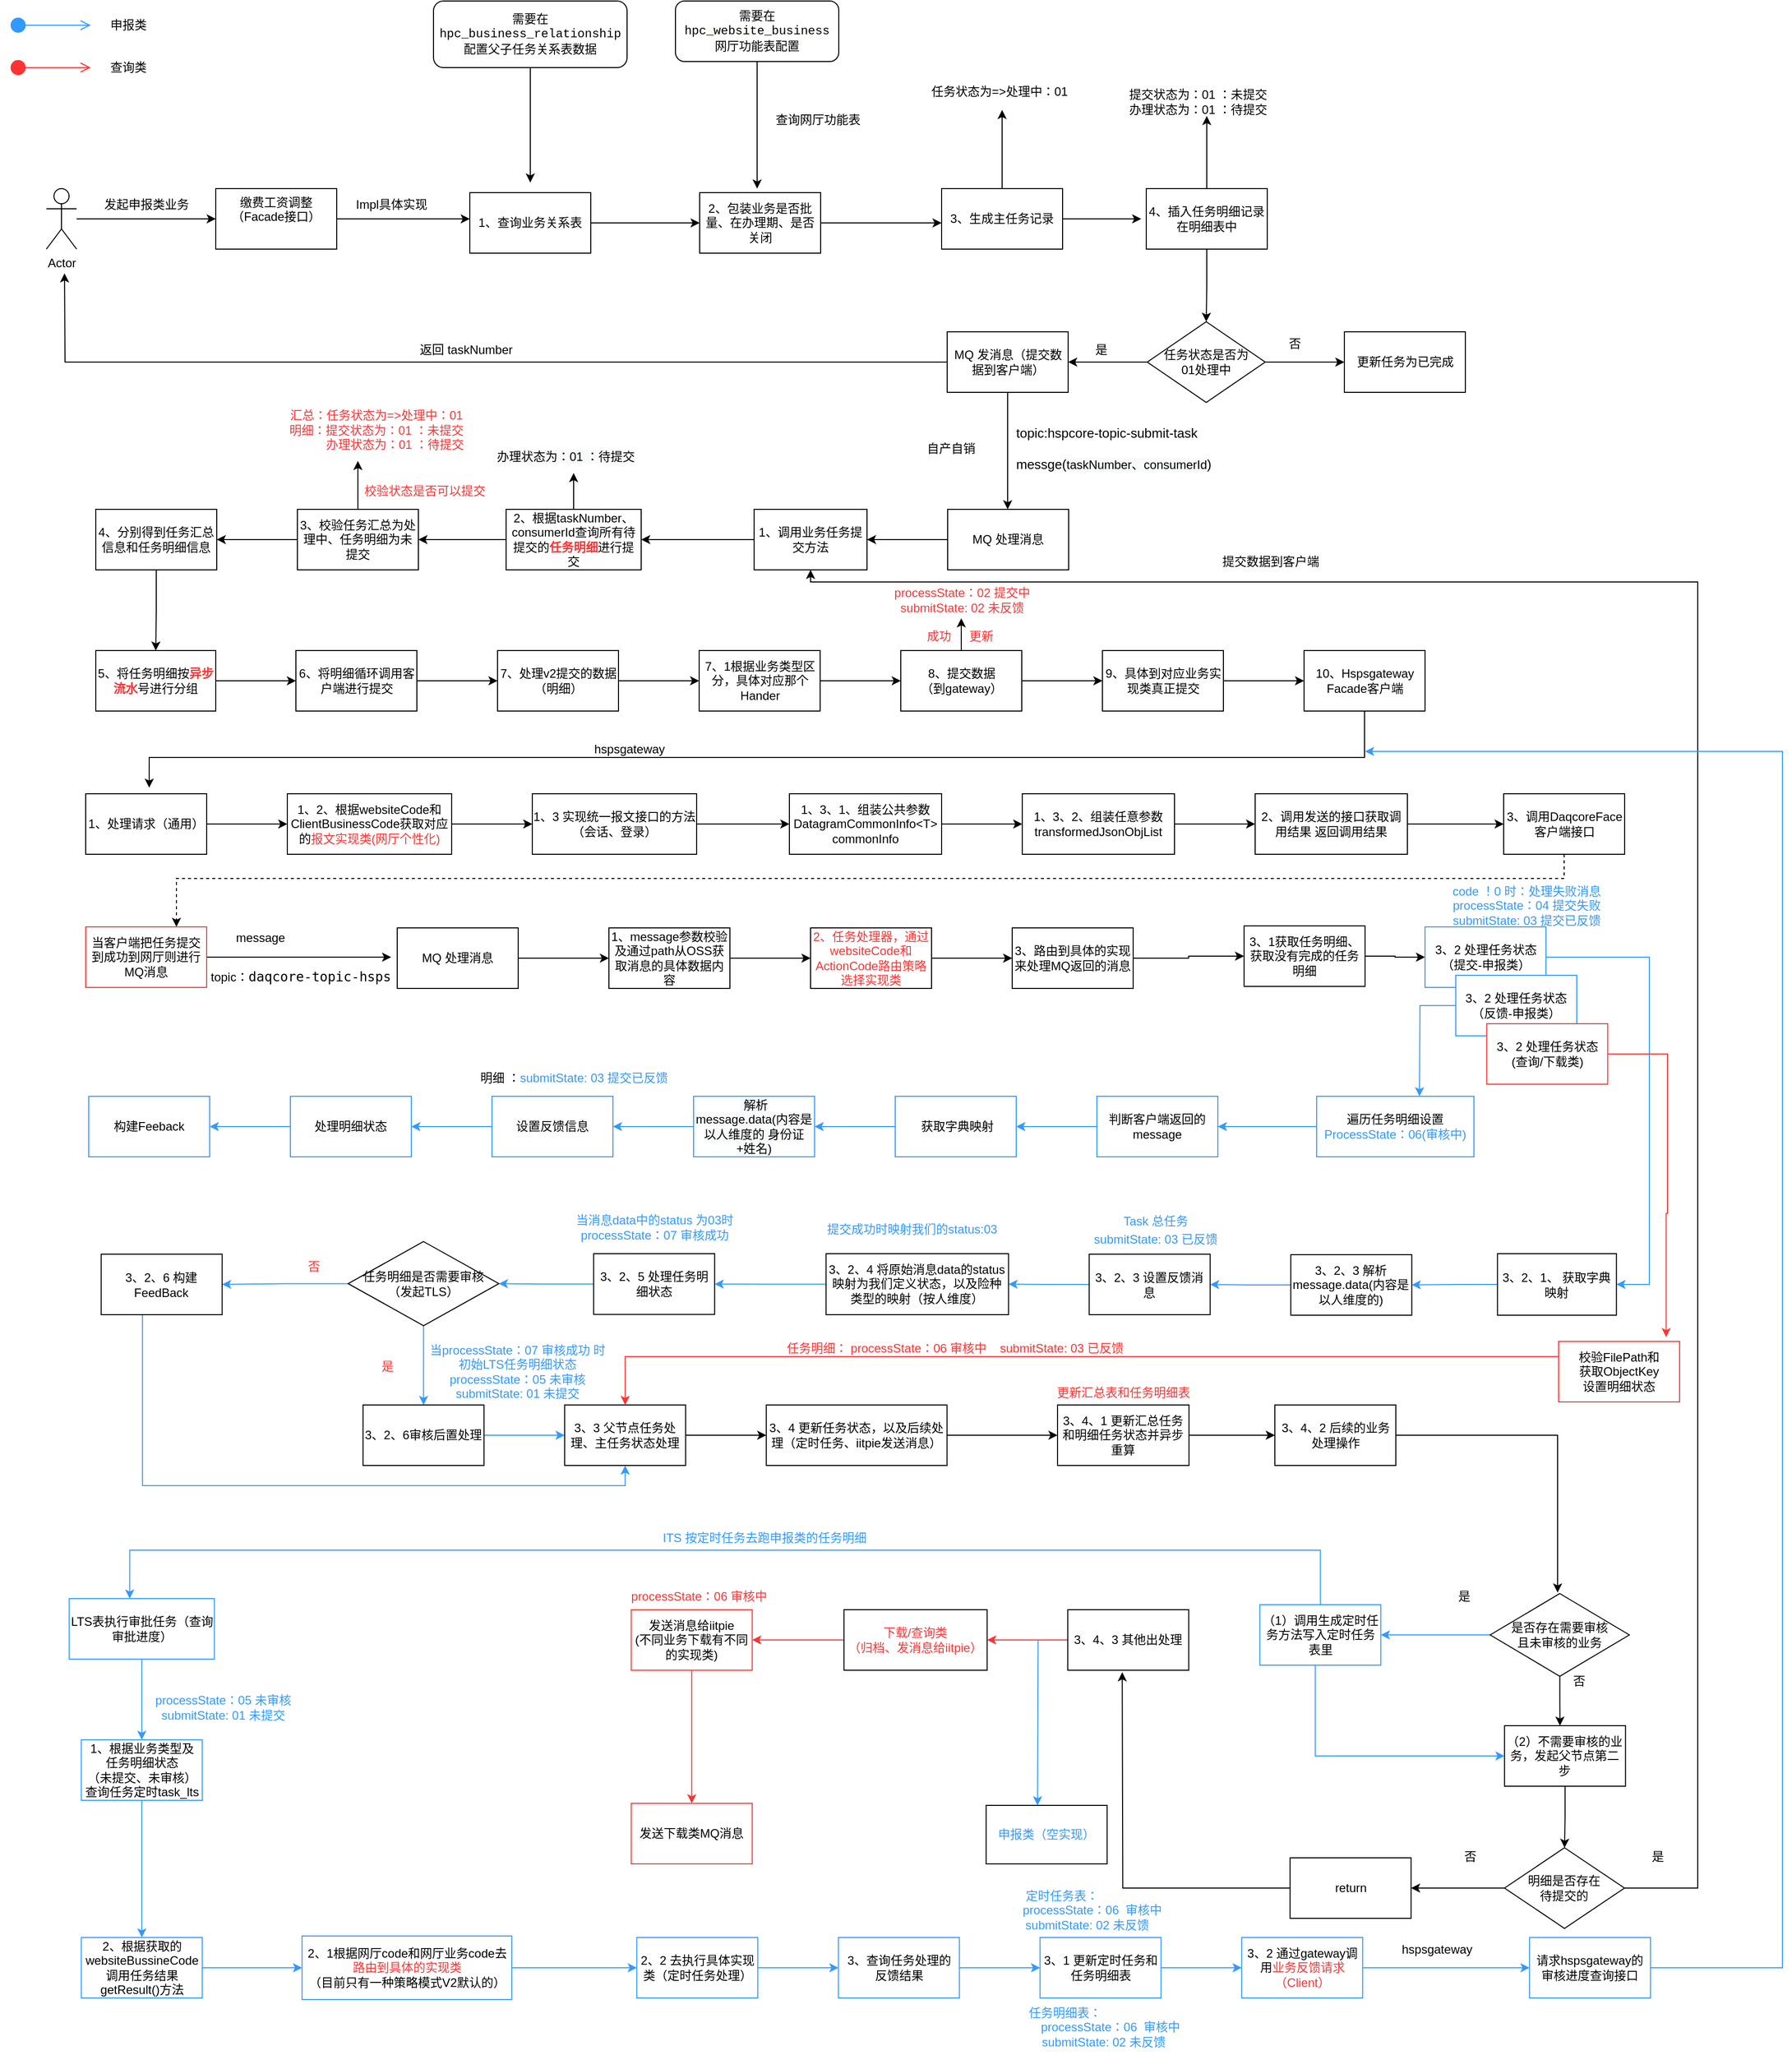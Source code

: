 <mxfile version="18.1.3" type="github">
  <diagram id="KAGCioQWqWzpXH6GW-4u" name="第 1 页">
    <mxGraphModel dx="2694" dy="1214" grid="1" gridSize="6" guides="1" tooltips="1" connect="1" arrows="1" fold="1" page="1" pageScale="1" pageWidth="827" pageHeight="1169" math="0" shadow="0">
      <root>
        <mxCell id="0" />
        <mxCell id="1" parent="0" />
        <mxCell id="dWjZnnxNej27H9L7fvb9-4" value="" style="html=1;verticalAlign=bottom;startArrow=circle;startFill=1;endArrow=open;startSize=6;endSize=8;rounded=0;strokeColor=#3399FF;" parent="1" edge="1">
          <mxGeometry width="80" relative="1" as="geometry">
            <mxPoint x="54" y="66" as="sourcePoint" />
            <mxPoint x="134" y="66" as="targetPoint" />
          </mxGeometry>
        </mxCell>
        <mxCell id="dWjZnnxNej27H9L7fvb9-5" value="申报类" style="text;html=1;align=center;verticalAlign=middle;resizable=0;points=[];autosize=1;strokeColor=none;fillColor=none;" parent="1" vertex="1">
          <mxGeometry x="144" y="54" width="54" height="24" as="geometry" />
        </mxCell>
        <mxCell id="dWjZnnxNej27H9L7fvb9-6" value="" style="html=1;verticalAlign=bottom;startArrow=circle;startFill=1;endArrow=open;startSize=6;endSize=8;rounded=0;strokeColor=#FF3333;" parent="1" edge="1">
          <mxGeometry width="80" relative="1" as="geometry">
            <mxPoint x="54" y="108" as="sourcePoint" />
            <mxPoint x="134" y="108" as="targetPoint" />
          </mxGeometry>
        </mxCell>
        <mxCell id="dWjZnnxNej27H9L7fvb9-7" value="查询类" style="text;html=1;align=center;verticalAlign=middle;resizable=0;points=[];autosize=1;strokeColor=none;fillColor=none;" parent="1" vertex="1">
          <mxGeometry x="144" y="96" width="54" height="24" as="geometry" />
        </mxCell>
        <mxCell id="dWjZnnxNej27H9L7fvb9-10" value="" style="edgeStyle=orthogonalEdgeStyle;rounded=0;orthogonalLoop=1;jettySize=auto;html=1;strokeColor=#000000;" parent="1" source="dWjZnnxNej27H9L7fvb9-8" target="dWjZnnxNej27H9L7fvb9-9" edge="1">
          <mxGeometry relative="1" as="geometry" />
        </mxCell>
        <mxCell id="dWjZnnxNej27H9L7fvb9-8" value="Actor" style="shape=umlActor;verticalLabelPosition=bottom;verticalAlign=top;html=1;" parent="1" vertex="1">
          <mxGeometry x="90" y="228" width="30" height="60" as="geometry" />
        </mxCell>
        <mxCell id="dWjZnnxNej27H9L7fvb9-13" value="" style="edgeStyle=orthogonalEdgeStyle;rounded=0;orthogonalLoop=1;jettySize=auto;html=1;strokeColor=#000000;" parent="1" source="dWjZnnxNej27H9L7fvb9-9" edge="1">
          <mxGeometry relative="1" as="geometry">
            <mxPoint x="510" y="258" as="targetPoint" />
          </mxGeometry>
        </mxCell>
        <mxCell id="dWjZnnxNej27H9L7fvb9-9" value="缴费工资调整（Facade接口）" style="whiteSpace=wrap;html=1;verticalAlign=top;" parent="1" vertex="1">
          <mxGeometry x="258" y="228" width="120" height="60" as="geometry" />
        </mxCell>
        <mxCell id="dWjZnnxNej27H9L7fvb9-11" value="发起申报类业务" style="text;html=1;align=center;verticalAlign=middle;resizable=0;points=[];autosize=1;strokeColor=none;fillColor=none;" parent="1" vertex="1">
          <mxGeometry x="138" y="232" width="102" height="24" as="geometry" />
        </mxCell>
        <mxCell id="dWjZnnxNej27H9L7fvb9-14" value="Impl&lt;span style=&quot;&quot;&gt;具体实现&lt;/span&gt;" style="text;html=1;align=center;verticalAlign=middle;resizable=0;points=[];autosize=1;strokeColor=none;fillColor=none;" parent="1" vertex="1">
          <mxGeometry x="390" y="232" width="84" height="24" as="geometry" />
        </mxCell>
        <mxCell id="dWjZnnxNej27H9L7fvb9-19" value="" style="edgeStyle=orthogonalEdgeStyle;rounded=0;orthogonalLoop=1;jettySize=auto;html=1;strokeColor=#000000;" parent="1" source="dWjZnnxNej27H9L7fvb9-15" target="dWjZnnxNej27H9L7fvb9-18" edge="1">
          <mxGeometry relative="1" as="geometry" />
        </mxCell>
        <mxCell id="dWjZnnxNej27H9L7fvb9-15" value="1、查询业务关系表" style="rounded=0;whiteSpace=wrap;html=1;" parent="1" vertex="1">
          <mxGeometry x="510" y="232" width="120" height="60" as="geometry" />
        </mxCell>
        <mxCell id="dWjZnnxNej27H9L7fvb9-17" style="edgeStyle=orthogonalEdgeStyle;rounded=0;orthogonalLoop=1;jettySize=auto;html=1;strokeColor=#000000;" parent="1" source="dWjZnnxNej27H9L7fvb9-16" edge="1">
          <mxGeometry relative="1" as="geometry">
            <mxPoint x="570" y="222" as="targetPoint" />
          </mxGeometry>
        </mxCell>
        <mxCell id="dWjZnnxNej27H9L7fvb9-16" value="需要在&lt;span style=&quot;background-color: rgb(255, 255, 254); font-family: Menlo, Monaco, &amp;quot;Courier New&amp;quot;, monospace;&quot;&gt;hpc_business_relationship&lt;br&gt;配置父子任务关系表数据&lt;br&gt;&lt;/span&gt;" style="rounded=1;whiteSpace=wrap;html=1;" parent="1" vertex="1">
          <mxGeometry x="474" y="42" width="192" height="66" as="geometry" />
        </mxCell>
        <mxCell id="dWjZnnxNej27H9L7fvb9-24" style="edgeStyle=orthogonalEdgeStyle;rounded=0;orthogonalLoop=1;jettySize=auto;html=1;strokeColor=#000000;" parent="1" source="dWjZnnxNej27H9L7fvb9-18" edge="1">
          <mxGeometry relative="1" as="geometry">
            <mxPoint x="978" y="262" as="targetPoint" />
          </mxGeometry>
        </mxCell>
        <mxCell id="dWjZnnxNej27H9L7fvb9-18" value="2、包装业务是否批量、在办理期、是否关闭" style="whiteSpace=wrap;html=1;rounded=0;" parent="1" vertex="1">
          <mxGeometry x="738" y="232" width="120" height="60" as="geometry" />
        </mxCell>
        <mxCell id="dWjZnnxNej27H9L7fvb9-21" style="edgeStyle=orthogonalEdgeStyle;rounded=0;orthogonalLoop=1;jettySize=auto;html=1;strokeColor=#000000;" parent="1" source="dWjZnnxNej27H9L7fvb9-20" edge="1">
          <mxGeometry relative="1" as="geometry">
            <mxPoint x="795" y="228" as="targetPoint" />
          </mxGeometry>
        </mxCell>
        <mxCell id="dWjZnnxNej27H9L7fvb9-20" value="需要在&lt;span style=&quot;background-color: rgb(255, 255, 254); font-family: Menlo, Monaco, &amp;quot;Courier New&amp;quot;, monospace;&quot;&gt;hpc_website_business&lt;br&gt;网厅功能表配置&lt;br&gt;&lt;/span&gt;" style="rounded=1;whiteSpace=wrap;html=1;" parent="1" vertex="1">
          <mxGeometry x="714" y="42" width="162" height="60" as="geometry" />
        </mxCell>
        <mxCell id="dWjZnnxNej27H9L7fvb9-22" value="查询网厅功能表" style="text;html=1;align=center;verticalAlign=middle;resizable=0;points=[];autosize=1;strokeColor=none;fillColor=none;" parent="1" vertex="1">
          <mxGeometry x="804" y="148" width="102" height="24" as="geometry" />
        </mxCell>
        <mxCell id="dWjZnnxNej27H9L7fvb9-29" style="edgeStyle=orthogonalEdgeStyle;rounded=0;orthogonalLoop=1;jettySize=auto;html=1;strokeColor=#000000;" parent="1" source="dWjZnnxNej27H9L7fvb9-23" edge="1">
          <mxGeometry relative="1" as="geometry">
            <mxPoint x="1241" y="156" as="targetPoint" />
          </mxGeometry>
        </mxCell>
        <mxCell id="dWjZnnxNej27H9L7fvb9-32" value="" style="edgeStyle=orthogonalEdgeStyle;rounded=0;orthogonalLoop=1;jettySize=auto;html=1;strokeColor=#000000;" parent="1" source="dWjZnnxNej27H9L7fvb9-23" target="dWjZnnxNej27H9L7fvb9-31" edge="1">
          <mxGeometry relative="1" as="geometry" />
        </mxCell>
        <mxCell id="dWjZnnxNej27H9L7fvb9-23" value="4、插入任务明细记录在明细表中" style="rounded=0;whiteSpace=wrap;html=1;" parent="1" vertex="1">
          <mxGeometry x="1181" y="228" width="120" height="60" as="geometry" />
        </mxCell>
        <mxCell id="dWjZnnxNej27H9L7fvb9-26" style="edgeStyle=orthogonalEdgeStyle;rounded=0;orthogonalLoop=1;jettySize=auto;html=1;strokeColor=#000000;" parent="1" source="dWjZnnxNej27H9L7fvb9-25" edge="1">
          <mxGeometry relative="1" as="geometry">
            <mxPoint x="1176" y="258" as="targetPoint" />
          </mxGeometry>
        </mxCell>
        <mxCell id="dWjZnnxNej27H9L7fvb9-27" style="edgeStyle=orthogonalEdgeStyle;rounded=0;orthogonalLoop=1;jettySize=auto;html=1;strokeColor=#000000;" parent="1" source="dWjZnnxNej27H9L7fvb9-25" edge="1">
          <mxGeometry relative="1" as="geometry">
            <mxPoint x="1038" y="150" as="targetPoint" />
          </mxGeometry>
        </mxCell>
        <mxCell id="dWjZnnxNej27H9L7fvb9-25" value="3、生成主任务记录" style="rounded=0;whiteSpace=wrap;html=1;" parent="1" vertex="1">
          <mxGeometry x="978" y="228" width="120" height="60" as="geometry" />
        </mxCell>
        <mxCell id="dWjZnnxNej27H9L7fvb9-28" value="任务状态为=&amp;gt;处理中：01" style="text;html=1;align=center;verticalAlign=middle;resizable=0;points=[];autosize=1;strokeColor=none;fillColor=none;" parent="1" vertex="1">
          <mxGeometry x="960" y="120" width="150" height="24" as="geometry" />
        </mxCell>
        <mxCell id="dWjZnnxNej27H9L7fvb9-30" value="提交状态为：01 ：未提交&lt;br&gt;办理状态为：01 ：待提交" style="text;html=1;align=center;verticalAlign=middle;resizable=0;points=[];autosize=1;strokeColor=none;fillColor=none;" parent="1" vertex="1">
          <mxGeometry x="1157" y="124" width="150" height="36" as="geometry" />
        </mxCell>
        <mxCell id="dWjZnnxNej27H9L7fvb9-34" value="" style="edgeStyle=orthogonalEdgeStyle;rounded=0;orthogonalLoop=1;jettySize=auto;html=1;strokeColor=#000000;" parent="1" source="dWjZnnxNej27H9L7fvb9-31" target="dWjZnnxNej27H9L7fvb9-33" edge="1">
          <mxGeometry relative="1" as="geometry" />
        </mxCell>
        <mxCell id="dWjZnnxNej27H9L7fvb9-37" value="" style="edgeStyle=orthogonalEdgeStyle;rounded=0;orthogonalLoop=1;jettySize=auto;html=1;strokeColor=#000000;" parent="1" source="dWjZnnxNej27H9L7fvb9-31" target="dWjZnnxNej27H9L7fvb9-36" edge="1">
          <mxGeometry relative="1" as="geometry" />
        </mxCell>
        <mxCell id="dWjZnnxNej27H9L7fvb9-31" value="任务状态是否为&lt;br&gt;01处理中" style="rhombus;whiteSpace=wrap;html=1;rounded=0;" parent="1" vertex="1">
          <mxGeometry x="1182" y="360" width="117" height="80" as="geometry" />
        </mxCell>
        <mxCell id="dWjZnnxNej27H9L7fvb9-39" style="edgeStyle=orthogonalEdgeStyle;rounded=0;orthogonalLoop=1;jettySize=auto;html=1;strokeColor=#000000;" parent="1" source="dWjZnnxNej27H9L7fvb9-33" edge="1">
          <mxGeometry relative="1" as="geometry">
            <mxPoint x="108" y="312" as="targetPoint" />
          </mxGeometry>
        </mxCell>
        <mxCell id="dWjZnnxNej27H9L7fvb9-43" style="edgeStyle=orthogonalEdgeStyle;rounded=0;orthogonalLoop=1;jettySize=auto;html=1;strokeColor=#000000;" parent="1" source="dWjZnnxNej27H9L7fvb9-33" edge="1">
          <mxGeometry relative="1" as="geometry">
            <mxPoint x="1043.5" y="546" as="targetPoint" />
          </mxGeometry>
        </mxCell>
        <mxCell id="dWjZnnxNej27H9L7fvb9-33" value="MQ 发消息（提交数据到客户端）" style="whiteSpace=wrap;html=1;rounded=0;" parent="1" vertex="1">
          <mxGeometry x="983.5" y="370" width="120" height="60" as="geometry" />
        </mxCell>
        <mxCell id="dWjZnnxNej27H9L7fvb9-35" value="是" style="text;html=1;align=center;verticalAlign=middle;resizable=0;points=[];autosize=1;strokeColor=none;fillColor=none;" parent="1" vertex="1">
          <mxGeometry x="1121" y="376" width="30" height="24" as="geometry" />
        </mxCell>
        <mxCell id="dWjZnnxNej27H9L7fvb9-36" value="更新任务为已完成" style="whiteSpace=wrap;html=1;rounded=0;" parent="1" vertex="1">
          <mxGeometry x="1377.5" y="370" width="120" height="60" as="geometry" />
        </mxCell>
        <mxCell id="dWjZnnxNej27H9L7fvb9-38" value="否" style="text;html=1;align=center;verticalAlign=middle;resizable=0;points=[];autosize=1;strokeColor=none;fillColor=none;" parent="1" vertex="1">
          <mxGeometry x="1313" y="370" width="30" height="24" as="geometry" />
        </mxCell>
        <mxCell id="dWjZnnxNej27H9L7fvb9-40" value="返回 taskNumber" style="text;html=1;align=center;verticalAlign=middle;resizable=0;points=[];autosize=1;strokeColor=none;fillColor=none;" parent="1" vertex="1">
          <mxGeometry x="452" y="376" width="108" height="24" as="geometry" />
        </mxCell>
        <mxCell id="dWjZnnxNej27H9L7fvb9-44" value="&lt;span style=&quot;color: rgb(0, 0, 0); font-family: Helvetica; font-size: 13px; font-style: normal; font-variant-ligatures: normal; font-variant-caps: normal; font-weight: 400; letter-spacing: normal; orphans: 2; text-align: center; text-indent: 0px; text-transform: none; widows: 2; word-spacing: 0px; -webkit-text-stroke-width: 0px; background-color: rgb(255, 255, 255); text-decoration-thickness: initial; text-decoration-style: initial; text-decoration-color: initial; float: none; display: inline !important;&quot;&gt;topic:hspcore-topic-submit-task&lt;br&gt;&lt;br&gt;messge(&lt;span style=&quot;font-size: 12px; background-color: rgb(248, 249, 250);&quot;&gt;taskNumber、consumerId&lt;/span&gt;)&lt;br&gt;&lt;/span&gt;" style="text;whiteSpace=wrap;html=1;" parent="1" vertex="1">
          <mxGeometry x="1050" y="456" width="234" height="60" as="geometry" />
        </mxCell>
        <mxCell id="dWjZnnxNej27H9L7fvb9-47" value="" style="edgeStyle=orthogonalEdgeStyle;rounded=0;orthogonalLoop=1;jettySize=auto;html=1;strokeColor=#000000;" parent="1" source="dWjZnnxNej27H9L7fvb9-45" target="dWjZnnxNej27H9L7fvb9-46" edge="1">
          <mxGeometry relative="1" as="geometry" />
        </mxCell>
        <UserObject label="MQ 处理消息" tooltip="cn.com.servyou.hspscore.msg.businesstask.consumer.BusinessTaskSubmitConsumer#handleSubmitMessage" id="dWjZnnxNej27H9L7fvb9-45">
          <mxCell style="rounded=0;whiteSpace=wrap;html=1;" parent="1" vertex="1">
            <mxGeometry x="984" y="546" width="120" height="60" as="geometry" />
          </mxCell>
        </UserObject>
        <mxCell id="dWjZnnxNej27H9L7fvb9-49" value="" style="edgeStyle=orthogonalEdgeStyle;rounded=0;orthogonalLoop=1;jettySize=auto;html=1;fontColor=#FFFFFF;strokeColor=#000000;" parent="1" source="dWjZnnxNej27H9L7fvb9-46" target="dWjZnnxNej27H9L7fvb9-48" edge="1">
          <mxGeometry relative="1" as="geometry" />
        </mxCell>
        <UserObject label="1、调用业务任务提交方法" tooltip="cn.com.servyou.hspscore.service.handler.submit.BusinessTaskSubmitAsyncService#submit" id="dWjZnnxNej27H9L7fvb9-46">
          <mxCell style="whiteSpace=wrap;html=1;rounded=0;" parent="1" vertex="1">
            <mxGeometry x="792" y="546" width="112" height="60" as="geometry" />
          </mxCell>
        </UserObject>
        <mxCell id="dWjZnnxNej27H9L7fvb9-51" value="" style="edgeStyle=orthogonalEdgeStyle;rounded=0;orthogonalLoop=1;jettySize=auto;html=1;fontColor=#FFFFFF;strokeColor=#000000;" parent="1" source="dWjZnnxNej27H9L7fvb9-48" target="dWjZnnxNej27H9L7fvb9-50" edge="1">
          <mxGeometry relative="1" as="geometry" />
        </mxCell>
        <mxCell id="Zt5XqulkagOn3WWmMyJd-5" style="edgeStyle=orthogonalEdgeStyle;rounded=0;orthogonalLoop=1;jettySize=auto;html=1;" parent="1" source="dWjZnnxNej27H9L7fvb9-48" edge="1">
          <mxGeometry relative="1" as="geometry">
            <mxPoint x="613" y="510" as="targetPoint" />
          </mxGeometry>
        </mxCell>
        <mxCell id="dWjZnnxNej27H9L7fvb9-48" value="2、根据taskNumber、consumerId查询所有待提交的&lt;b&gt;&lt;font color=&quot;#ff3333&quot;&gt;任务明细&lt;/font&gt;&lt;/b&gt;进行提交" style="whiteSpace=wrap;html=1;rounded=0;" parent="1" vertex="1">
          <mxGeometry x="546" y="546" width="134" height="60" as="geometry" />
        </mxCell>
        <mxCell id="dWjZnnxNej27H9L7fvb9-53" value="" style="edgeStyle=orthogonalEdgeStyle;rounded=0;orthogonalLoop=1;jettySize=auto;html=1;fontColor=#FFFFFF;strokeColor=#000000;" parent="1" source="dWjZnnxNej27H9L7fvb9-50" target="dWjZnnxNej27H9L7fvb9-52" edge="1">
          <mxGeometry relative="1" as="geometry" />
        </mxCell>
        <mxCell id="Zt5XqulkagOn3WWmMyJd-6" style="edgeStyle=orthogonalEdgeStyle;rounded=0;orthogonalLoop=1;jettySize=auto;html=1;fontColor=#FF3333;" parent="1" source="dWjZnnxNej27H9L7fvb9-50" edge="1">
          <mxGeometry relative="1" as="geometry">
            <mxPoint x="399" y="498" as="targetPoint" />
          </mxGeometry>
        </mxCell>
        <UserObject label="3、校验任务汇总为处理中、任务明细为未提交" tooltip="cn.com.servyou.hspscore.service.handler.submit.BusinessTaskSubmitAsyncService#checkBusinessTask" id="dWjZnnxNej27H9L7fvb9-50">
          <mxCell style="whiteSpace=wrap;html=1;rounded=0;" parent="1" vertex="1">
            <mxGeometry x="339" y="546" width="120" height="60" as="geometry" />
          </mxCell>
        </UserObject>
        <mxCell id="dWjZnnxNej27H9L7fvb9-55" value="" style="edgeStyle=orthogonalEdgeStyle;rounded=0;orthogonalLoop=1;jettySize=auto;html=1;fontColor=#FFFFFF;strokeColor=#000000;" parent="1" source="dWjZnnxNej27H9L7fvb9-52" target="dWjZnnxNej27H9L7fvb9-54" edge="1">
          <mxGeometry relative="1" as="geometry" />
        </mxCell>
        <mxCell id="dWjZnnxNej27H9L7fvb9-52" value="4、分别得到任务汇总信息和任务明细信息" style="whiteSpace=wrap;html=1;rounded=0;" parent="1" vertex="1">
          <mxGeometry x="139" y="546" width="120" height="60" as="geometry" />
        </mxCell>
        <mxCell id="Zt5XqulkagOn3WWmMyJd-11" value="" style="edgeStyle=orthogonalEdgeStyle;rounded=0;orthogonalLoop=1;jettySize=auto;html=1;fontColor=#FF3333;" parent="1" source="dWjZnnxNej27H9L7fvb9-54" target="Zt5XqulkagOn3WWmMyJd-10" edge="1">
          <mxGeometry relative="1" as="geometry" />
        </mxCell>
        <UserObject label="5、将任务明细按&lt;b&gt;&lt;font color=&quot;#ff3333&quot;&gt;异步流水&lt;/font&gt;&lt;/b&gt;号进行分组" tooltip="cn.com.servyou.hspscore.service.handler.submit.BusinessTaskSubmitAsyncService#processBusinessTaskDetail" id="dWjZnnxNej27H9L7fvb9-54">
          <mxCell style="whiteSpace=wrap;html=1;rounded=0;" parent="1" vertex="1">
            <mxGeometry x="139" y="686" width="119" height="60" as="geometry" />
          </mxCell>
        </UserObject>
        <mxCell id="Zt5XqulkagOn3WWmMyJd-1" value="自产自销" style="text;html=1;align=center;verticalAlign=middle;resizable=0;points=[];autosize=1;strokeColor=none;fillColor=none;" parent="1" vertex="1">
          <mxGeometry x="954" y="474" width="66" height="24" as="geometry" />
        </mxCell>
        <mxCell id="Zt5XqulkagOn3WWmMyJd-4" value="&lt;meta charset=&quot;utf-8&quot;&gt;&lt;span style=&quot;color: rgb(0, 0, 0); font-family: Helvetica; font-size: 12px; font-style: normal; font-variant-ligatures: normal; font-variant-caps: normal; font-weight: 400; letter-spacing: normal; orphans: 2; text-align: center; text-indent: 0px; text-transform: none; widows: 2; word-spacing: 0px; -webkit-text-stroke-width: 0px; background-color: rgb(248, 249, 250); text-decoration-thickness: initial; text-decoration-style: initial; text-decoration-color: initial; float: none; display: inline !important;&quot;&gt;办理状态为：01 ：待提交&lt;/span&gt;" style="text;whiteSpace=wrap;html=1;" parent="1" vertex="1">
          <mxGeometry x="535" y="480" width="156" height="30" as="geometry" />
        </mxCell>
        <mxCell id="Zt5XqulkagOn3WWmMyJd-8" value="&lt;font color=&quot;#ff3333&quot;&gt;&lt;br&gt;&lt;br&gt;汇总：任务状态为=&amp;gt;处理中：01&lt;br&gt;明细：提交状态为：01 ：未提交&lt;br&gt;&amp;nbsp; &amp;nbsp; &amp;nbsp; &amp;nbsp; &amp;nbsp; &amp;nbsp;办理状态为：01 ：待提交&lt;/font&gt;" style="text;html=1;align=center;verticalAlign=middle;resizable=0;points=[];autosize=1;strokeColor=none;fillColor=none;" parent="1" vertex="1">
          <mxGeometry x="324" y="414" width="186" height="78" as="geometry" />
        </mxCell>
        <mxCell id="Zt5XqulkagOn3WWmMyJd-9" value="校验状态是否可以提交" style="text;html=1;align=center;verticalAlign=middle;resizable=0;points=[];autosize=1;strokeColor=none;fillColor=none;fontColor=#FF3333;" parent="1" vertex="1">
          <mxGeometry x="396" y="516" width="138" height="24" as="geometry" />
        </mxCell>
        <mxCell id="Zt5XqulkagOn3WWmMyJd-13" value="" style="edgeStyle=orthogonalEdgeStyle;rounded=0;orthogonalLoop=1;jettySize=auto;html=1;fontColor=#FF3333;" parent="1" source="Zt5XqulkagOn3WWmMyJd-10" target="Zt5XqulkagOn3WWmMyJd-12" edge="1">
          <mxGeometry relative="1" as="geometry" />
        </mxCell>
        <UserObject label="6、将明细循环调用客户端进行提交" tooltip="cn.com.servyou.hspscore.service.handler.submit.BusinessTaskSubmitAsyncService#handSubmitData" id="Zt5XqulkagOn3WWmMyJd-10">
          <mxCell style="whiteSpace=wrap;html=1;rounded=0;" parent="1" vertex="1">
            <mxGeometry x="337.5" y="686" width="120" height="60" as="geometry" />
          </mxCell>
        </UserObject>
        <mxCell id="Zt5XqulkagOn3WWmMyJd-15" value="" style="edgeStyle=orthogonalEdgeStyle;rounded=0;orthogonalLoop=1;jettySize=auto;html=1;fontColor=#FF3333;" parent="1" source="Zt5XqulkagOn3WWmMyJd-12" target="Zt5XqulkagOn3WWmMyJd-14" edge="1">
          <mxGeometry relative="1" as="geometry" />
        </mxCell>
        <mxCell id="Zt5XqulkagOn3WWmMyJd-12" value="7、处理v2提交的数据（明细）" style="whiteSpace=wrap;html=1;rounded=0;" parent="1" vertex="1">
          <mxGeometry x="537.5" y="686" width="120" height="60" as="geometry" />
        </mxCell>
        <mxCell id="Zt5XqulkagOn3WWmMyJd-17" value="" style="edgeStyle=orthogonalEdgeStyle;rounded=0;orthogonalLoop=1;jettySize=auto;html=1;fontColor=#FF3333;" parent="1" source="Zt5XqulkagOn3WWmMyJd-14" target="Zt5XqulkagOn3WWmMyJd-16" edge="1">
          <mxGeometry relative="1" as="geometry" />
        </mxCell>
        <UserObject label="7、1根据业务类型区分，具体对应那个Hander" tooltip="cn.com.servyou.hspscore.service.v2.employee.service.factory.WebsiteCodeFactory==&gt;&#xa;此方法使用个策略工厂模式，获取所有实现BaseInsuranceV2SubmitService接口的方法中WebsiteBusinessCodeEnum（Map），然后根据传入的业务code从而判断具体去执行那个实现类【lmpl】注：当有新的业务是需要添加新业务的service（继承基础Service）和具体实现类" id="Zt5XqulkagOn3WWmMyJd-14">
          <mxCell style="whiteSpace=wrap;html=1;rounded=0;" parent="1" vertex="1">
            <mxGeometry x="737.5" y="686" width="120" height="60" as="geometry" />
          </mxCell>
        </UserObject>
        <mxCell id="Zt5XqulkagOn3WWmMyJd-22" value="" style="edgeStyle=orthogonalEdgeStyle;rounded=0;orthogonalLoop=1;jettySize=auto;html=1;fontColor=#FF3333;" parent="1" source="Zt5XqulkagOn3WWmMyJd-16" target="Zt5XqulkagOn3WWmMyJd-19" edge="1">
          <mxGeometry relative="1" as="geometry" />
        </mxCell>
        <mxCell id="Zt5XqulkagOn3WWmMyJd-26" value="" style="edgeStyle=orthogonalEdgeStyle;rounded=0;orthogonalLoop=1;jettySize=auto;html=1;fontColor=#FF3333;" parent="1" source="Zt5XqulkagOn3WWmMyJd-16" target="Zt5XqulkagOn3WWmMyJd-25" edge="1">
          <mxGeometry relative="1" as="geometry" />
        </mxCell>
        <UserObject label="8、提交数据&lt;br&gt;（到gateway）" tooltip="cn.com.servyou.hspscore.service.handler.submit.BusinessTaskSubmitAsyncService#handlerSubmit&#xa;&#xa;根据gateway返回的对象BaseResponseDTO来判断&#xa;成功时候：&#xa;code = &quot;GW000000&quot;&#xa;msg=SUCCESS，其他情况失败&#xa;&#xa;提交数据到gateway失败&#xa;ProcessState：04 提交失败 &#xa;SubmitState ：01 未提交&#xa;&#xa;提交数据到gateway成功，响应失败信息&#xa;ProcessState：04 提交失败 &#xa;SubmitState ：01 未提交&#xa;&#xa;" id="Zt5XqulkagOn3WWmMyJd-16">
          <mxCell style="whiteSpace=wrap;html=1;rounded=0;" parent="1" vertex="1">
            <mxGeometry x="937.5" y="686" width="120" height="60" as="geometry" />
          </mxCell>
        </UserObject>
        <mxCell id="Zt5XqulkagOn3WWmMyJd-19" value="processState：02 提交中&lt;br&gt;submitState: 02 未反馈" style="text;html=1;align=center;verticalAlign=middle;resizable=0;points=[];autosize=1;strokeColor=none;fillColor=none;fontColor=#FF3333;" parent="1" vertex="1">
          <mxGeometry x="922.5" y="618" width="150" height="36" as="geometry" />
        </mxCell>
        <mxCell id="Zt5XqulkagOn3WWmMyJd-23" value="更新" style="text;html=1;align=center;verticalAlign=middle;resizable=0;points=[];autosize=1;strokeColor=none;fillColor=none;fontColor=#FF3333;" parent="1" vertex="1">
          <mxGeometry x="996" y="660" width="42" height="24" as="geometry" />
        </mxCell>
        <mxCell id="Zt5XqulkagOn3WWmMyJd-24" value="成功" style="text;html=1;align=center;verticalAlign=middle;resizable=0;points=[];autosize=1;strokeColor=none;fillColor=none;fontColor=#FF3333;" parent="1" vertex="1">
          <mxGeometry x="954" y="660" width="42" height="24" as="geometry" />
        </mxCell>
        <mxCell id="Zt5XqulkagOn3WWmMyJd-28" value="" style="edgeStyle=orthogonalEdgeStyle;rounded=0;orthogonalLoop=1;jettySize=auto;html=1;fontColor=#FF3333;" parent="1" source="Zt5XqulkagOn3WWmMyJd-25" target="Zt5XqulkagOn3WWmMyJd-27" edge="1">
          <mxGeometry relative="1" as="geometry" />
        </mxCell>
        <UserObject label="9、具体到对应业务实现类真正提交" tooltip="cn.com.servyou.hspscore.service.v2.employee.service.BaseInsuranceV2SubmitService#submit" id="Zt5XqulkagOn3WWmMyJd-25">
          <mxCell style="whiteSpace=wrap;html=1;rounded=0;" parent="1" vertex="1">
            <mxGeometry x="1137.5" y="686" width="120" height="60" as="geometry" />
          </mxCell>
        </UserObject>
        <mxCell id="Zt5XqulkagOn3WWmMyJd-30" style="edgeStyle=orthogonalEdgeStyle;rounded=0;orthogonalLoop=1;jettySize=auto;html=1;entryX=0.5;entryY=0;entryDx=0;entryDy=0;fontColor=#FF3333;" parent="1" source="Zt5XqulkagOn3WWmMyJd-27" edge="1">
          <mxGeometry relative="1" as="geometry">
            <mxPoint x="192" y="822" as="targetPoint" />
            <Array as="points">
              <mxPoint x="1398" y="792" />
              <mxPoint x="192" y="792" />
            </Array>
          </mxGeometry>
        </mxCell>
        <UserObject label="10、Hspsgateway Facade客户端" tooltip="cn.com.servyou.hspsgateway.facade.v2.employee.HgInsuranceRegisterV2Facade#send" id="Zt5XqulkagOn3WWmMyJd-27">
          <mxCell style="whiteSpace=wrap;html=1;rounded=0;" parent="1" vertex="1">
            <mxGeometry x="1337.5" y="686" width="120" height="60" as="geometry" />
          </mxCell>
        </UserObject>
        <mxCell id="Zt5XqulkagOn3WWmMyJd-33" value="" style="edgeStyle=orthogonalEdgeStyle;rounded=0;orthogonalLoop=1;jettySize=auto;html=1;fontColor=#000000;" parent="1" source="Zt5XqulkagOn3WWmMyJd-31" target="Zt5XqulkagOn3WWmMyJd-32" edge="1">
          <mxGeometry relative="1" as="geometry" />
        </mxCell>
        <UserObject label="&lt;font color=&quot;#000000&quot;&gt;1、处理请求（通用）&lt;/font&gt;" tooltip="cn.com.servyou.hspsgateway.facadeimpl.v2.RequestV2Template#doRequest" id="Zt5XqulkagOn3WWmMyJd-31">
          <mxCell style="whiteSpace=wrap;html=1;fontColor=#FFFFFF;" parent="1" vertex="1">
            <mxGeometry x="129" y="828" width="120" height="60" as="geometry" />
          </mxCell>
        </UserObject>
        <mxCell id="y-Ov5CjwgG_3xpqOnm8k-2" value="" style="edgeStyle=orthogonalEdgeStyle;rounded=0;orthogonalLoop=1;jettySize=auto;html=1;" parent="1" source="Zt5XqulkagOn3WWmMyJd-32" edge="1">
          <mxGeometry relative="1" as="geometry">
            <mxPoint x="593.5" y="858" as="targetPoint" />
          </mxGeometry>
        </mxCell>
        <mxCell id="y-Ov5CjwgG_3xpqOnm8k-4" value="" style="edgeStyle=orthogonalEdgeStyle;rounded=0;orthogonalLoop=1;jettySize=auto;html=1;" parent="1" source="Zt5XqulkagOn3WWmMyJd-32" target="y-Ov5CjwgG_3xpqOnm8k-3" edge="1">
          <mxGeometry relative="1" as="geometry" />
        </mxCell>
        <UserObject label="&lt;font color=&quot;#000000&quot;&gt;1、2、根据websiteCode和ClientBusinessCode获取对应的&lt;/font&gt;&lt;font color=&quot;#ff3333&quot;&gt;报文实现类(网厅个性化)&lt;/font&gt;" tooltip="cn.com.servyou.hspsgateway.facadeimpl.v2.RequestV2Template#getDatagramService&#xa;&#xa;通过注解实现业务的策略模式，该注解分为2类：网厅的个性化实现和默认实现，通过具体的website和clientBusinessCode去实现具体的实现类&#xa;注：当有新的业务来时要添加新的实现类和相应的注解&#xa;&#xa;&#xa;注：申报类的通用clientBusinessCode=QUERY_TASK_STATUS&#xa;方法：&#xa;cn.com.servyou.hspsgateway.datagram.v2.procssing.DefaultProcessingQueryDatagramServiceImpl" id="Zt5XqulkagOn3WWmMyJd-32">
          <mxCell style="whiteSpace=wrap;html=1;fontColor=#FFFFFF;" parent="1" vertex="1">
            <mxGeometry x="329" y="828" width="163" height="60" as="geometry" />
          </mxCell>
        </UserObject>
        <mxCell id="y-Ov5CjwgG_3xpqOnm8k-6" value="" style="edgeStyle=orthogonalEdgeStyle;rounded=0;orthogonalLoop=1;jettySize=auto;html=1;" parent="1" source="y-Ov5CjwgG_3xpqOnm8k-3" target="y-Ov5CjwgG_3xpqOnm8k-5" edge="1">
          <mxGeometry relative="1" as="geometry" />
        </mxCell>
        <UserObject label="&lt;font color=&quot;#000000&quot;&gt;1、3 实现统一报文接口的方法（会话、登录）&lt;br&gt;&lt;/font&gt;" tooltip="cn.com.servyou.hspsgateway.datagram.v2.DatagramService#generateTaskParam&#xa;&#xa;" id="y-Ov5CjwgG_3xpqOnm8k-3">
          <mxCell style="whiteSpace=wrap;html=1;fontColor=#FFFFFF;" parent="1" vertex="1">
            <mxGeometry x="572" y="828" width="163" height="60" as="geometry" />
          </mxCell>
        </UserObject>
        <mxCell id="y-Ov5CjwgG_3xpqOnm8k-10" value="" style="edgeStyle=orthogonalEdgeStyle;rounded=0;orthogonalLoop=1;jettySize=auto;html=1;fontColor=#000000;" parent="1" source="y-Ov5CjwgG_3xpqOnm8k-5" target="y-Ov5CjwgG_3xpqOnm8k-9" edge="1">
          <mxGeometry relative="1" as="geometry" />
        </mxCell>
        <UserObject label="&lt;font color=&quot;#000000&quot;&gt;1、3、1、组装公共参数&lt;br&gt;DatagramCommonInfo&amp;lt;T&amp;gt; commonInfo&lt;br&gt;&lt;/font&gt;" tooltip="cn.com.servyou.hspsgateway.datagram.v2.AbstractDatagramService#generateTaskParam&#xa;&#xa;1、查询人社网厅密码&#xa;cn.com.servyou.hspsgateway.integration.hrcustomer.password.HrssPasswordFacadeClient#queryByInsuranceCategory&#xa;&#xa;错误提示：&quot;登录信息不完整，请上传登录信息&quot;&#xa;&#xa;与（hrcomstmer）hr_hrss_password数据表有关&#xa;一般报错与customerId或socins_number有关&#xa;" id="y-Ov5CjwgG_3xpqOnm8k-5">
          <mxCell style="whiteSpace=wrap;html=1;fontColor=#FFFFFF;fillColor=default;" parent="1" vertex="1">
            <mxGeometry x="827" y="828" width="151" height="60" as="geometry" />
          </mxCell>
        </UserObject>
        <mxCell id="y-Ov5CjwgG_3xpqOnm8k-12" value="" style="edgeStyle=orthogonalEdgeStyle;rounded=0;orthogonalLoop=1;jettySize=auto;html=1;fontColor=#000000;" parent="1" source="y-Ov5CjwgG_3xpqOnm8k-9" target="y-Ov5CjwgG_3xpqOnm8k-11" edge="1">
          <mxGeometry relative="1" as="geometry" />
        </mxCell>
        <UserObject label="&lt;font color=&quot;#000000&quot;&gt;1、3、2、组装任意参数&lt;br&gt;transformedJsonObjList&lt;br&gt;&lt;/font&gt;" tooltip="cn.com.servyou.hspsgateway.datagram.v2.AbstractDatagramService#doGenerateTaskParam&#xa;&#xa;1、获取转换数据&#xa;cn.com.servyou.hspsgateway.core.v2.send.impl.TransformSenderServicelmpl#send&#xa;注：这个就是我们在运营平台配的入参转换（将我们的入参转换为daqcore对应的入参）&#xa;&#xa;错误提示：&quot;通过hrparam进行转换失败&quot;&#xa;&#xa;2、构建公共信息BaseJson&#xa;注：里面会获取mock消息的redisKey(setTestKey)&#xa;cn.com.servyou.hspsgateway.datagram.v2.AbstractDatagramService#redisMock&#xa;提交任务mock的结果：&#xa;CLIENT_MQ_MOCK_税号_网厅_业务code_submit&#xa;申报类任务进度查询反馈mock结果&#xa;CLIENT_MQ_MOCK_税号_网厅_业务code_Feedback&#xa;&#xa;&#xa;所以在redis中设置业务相应的key和value&#xa;" id="y-Ov5CjwgG_3xpqOnm8k-9">
          <mxCell style="whiteSpace=wrap;html=1;fontColor=#FFFFFF;fillColor=default;" parent="1" vertex="1">
            <mxGeometry x="1058" y="828" width="151" height="60" as="geometry" />
          </mxCell>
        </UserObject>
        <mxCell id="y-Ov5CjwgG_3xpqOnm8k-14" value="" style="edgeStyle=orthogonalEdgeStyle;rounded=0;orthogonalLoop=1;jettySize=auto;html=1;fontColor=#000000;" parent="1" source="y-Ov5CjwgG_3xpqOnm8k-11" target="y-Ov5CjwgG_3xpqOnm8k-13" edge="1">
          <mxGeometry relative="1" as="geometry" />
        </mxCell>
        <UserObject label="&lt;span style=&quot;color: rgb(0, 0, 0);&quot;&gt;2、调用发送的接口获取调用结果 返回调用结果&lt;/span&gt;" tooltip="cn.com.servyou.hspsgateway.core.v2.send.impl.ClientSenderV2ServiceImpl#send" id="y-Ov5CjwgG_3xpqOnm8k-11">
          <mxCell style="whiteSpace=wrap;html=1;fontColor=#FFFFFF;fillColor=default;" parent="1" vertex="1">
            <mxGeometry x="1289" y="828" width="151" height="60" as="geometry" />
          </mxCell>
        </UserObject>
        <mxCell id="EMuF6rVyBxSH4P3E4sjV-10" style="edgeStyle=orthogonalEdgeStyle;rounded=0;orthogonalLoop=1;jettySize=auto;html=1;entryX=0.75;entryY=0;entryDx=0;entryDy=0;dashed=1;" parent="1" source="y-Ov5CjwgG_3xpqOnm8k-13" target="y-Ov5CjwgG_3xpqOnm8k-16" edge="1">
          <mxGeometry relative="1" as="geometry">
            <Array as="points">
              <mxPoint x="1596" y="912" />
              <mxPoint x="219" y="912" />
            </Array>
          </mxGeometry>
        </mxCell>
        <UserObject label="3、调用DaqcoreFace客户端接口" tooltip="cn.com.servyou.daqcore.facade.DaqTaskFacade#batchAddDaqTaskNew" id="y-Ov5CjwgG_3xpqOnm8k-13">
          <mxCell style="whiteSpace=wrap;html=1;fontColor=default;fillColor=#FFFFFF;" parent="1" vertex="1">
            <mxGeometry x="1535.5" y="828" width="120" height="60" as="geometry" />
          </mxCell>
        </UserObject>
        <mxCell id="y-Ov5CjwgG_3xpqOnm8k-24" style="edgeStyle=orthogonalEdgeStyle;rounded=0;orthogonalLoop=1;jettySize=auto;html=1;fontColor=#000000;" parent="1" source="y-Ov5CjwgG_3xpqOnm8k-16" edge="1">
          <mxGeometry relative="1" as="geometry">
            <mxPoint x="432" y="990" as="targetPoint" />
          </mxGeometry>
        </mxCell>
        <mxCell id="y-Ov5CjwgG_3xpqOnm8k-16" value="当客户端把任务提交到成功到网厅则进行MQ消息" style="rounded=0;whiteSpace=wrap;html=1;fontColor=default;fillColor=#FFFFFF;labelBorderColor=none;labelBackgroundColor=none;strokeColor=#FF3333;" parent="1" vertex="1">
          <mxGeometry x="129" y="960" width="120" height="60" as="geometry" />
        </mxCell>
        <mxCell id="y-Ov5CjwgG_3xpqOnm8k-23" value="" style="edgeStyle=orthogonalEdgeStyle;rounded=0;orthogonalLoop=1;jettySize=auto;html=1;fontColor=#000000;" parent="1" source="y-Ov5CjwgG_3xpqOnm8k-18" target="y-Ov5CjwgG_3xpqOnm8k-22" edge="1">
          <mxGeometry relative="1" as="geometry" />
        </mxCell>
        <UserObject label="MQ 处理消息" tooltip="cn.com.servyou.hspscore.msg.businesstask.consumer.BusinessTaskConsumer#handleMessage&#xa;&#xa;&#xa;" id="y-Ov5CjwgG_3xpqOnm8k-18">
          <mxCell style="rounded=0;whiteSpace=wrap;html=1;" parent="1" vertex="1">
            <mxGeometry x="438" y="961" width="120" height="60" as="geometry" />
          </mxCell>
        </UserObject>
        <mxCell id="y-Ov5CjwgG_3xpqOnm8k-20" value="&lt;span style=&quot;background-color: rgb(255, 255, 255);&quot;&gt;topic：&lt;span style=&quot;font-family: &amp;quot;JetBrains Mono&amp;quot;, monospace; font-size: 9.8pt;&quot;&gt;daqcore-topic-hsps&lt;/span&gt;&lt;/span&gt;" style="text;html=1;align=center;verticalAlign=middle;resizable=0;points=[];autosize=1;strokeColor=none;fillColor=none;fontColor=default;" parent="1" vertex="1">
          <mxGeometry x="246" y="997" width="192" height="24" as="geometry" />
        </mxCell>
        <UserObject label="message" tooltip="cn.com.servyou.hspscore.msg.businesstask.domain.BusinessTaskMessage" id="y-Ov5CjwgG_3xpqOnm8k-21">
          <mxCell style="text;html=1;align=center;verticalAlign=middle;resizable=0;points=[];autosize=1;strokeColor=none;fillColor=none;fontColor=#000000;" parent="1" vertex="1">
            <mxGeometry x="269" y="959" width="66" height="24" as="geometry" />
          </mxCell>
        </UserObject>
        <mxCell id="EMuF6rVyBxSH4P3E4sjV-2" value="" style="edgeStyle=orthogonalEdgeStyle;rounded=0;orthogonalLoop=1;jettySize=auto;html=1;" parent="1" source="y-Ov5CjwgG_3xpqOnm8k-22" target="EMuF6rVyBxSH4P3E4sjV-1" edge="1">
          <mxGeometry relative="1" as="geometry" />
        </mxCell>
        <UserObject label="1、message参数校验及通过path从OSS获取消息的具体数据内容" tooltip="cn.com.servyou.hspscore.msg.businesstask.consumer.BusinessTaskConsumer#preDownloadDataAndParamList" id="y-Ov5CjwgG_3xpqOnm8k-22">
          <mxCell style="whiteSpace=wrap;html=1;rounded=0;" parent="1" vertex="1">
            <mxGeometry x="648" y="961" width="120" height="60" as="geometry" />
          </mxCell>
        </UserObject>
        <mxCell id="EMuF6rVyBxSH4P3E4sjV-4" value="" style="edgeStyle=orthogonalEdgeStyle;rounded=0;orthogonalLoop=1;jettySize=auto;html=1;" parent="1" source="EMuF6rVyBxSH4P3E4sjV-1" target="EMuF6rVyBxSH4P3E4sjV-3" edge="1">
          <mxGeometry relative="1" as="geometry" />
        </mxCell>
        <UserObject label="&lt;font color=&quot;#ff3333&quot;&gt;2、任务处理器，通过websiteCode和ActionCode路由策略选择实现类&lt;/font&gt;" tooltip="cn.com.servyou.hspscore.msg.businesstask.factory.BusinessTaskProcessingV2HandlerFactory#getBusinessTaskV2Handler&#xa;&#xa;策略工厂模式：通过实现类上的注解路由到具体策略（网厅定制/默认+业务操作处理实现类）&#xa;注：不同的新业务要添加新的实现类加入到工厂里面&#xa;否则会报处理器为空" id="EMuF6rVyBxSH4P3E4sjV-1">
          <mxCell style="whiteSpace=wrap;html=1;rounded=0;" parent="1" vertex="1">
            <mxGeometry x="848" y="961" width="120" height="60" as="geometry" />
          </mxCell>
        </UserObject>
        <mxCell id="EMuF6rVyBxSH4P3E4sjV-6" value="" style="edgeStyle=orthogonalEdgeStyle;rounded=0;orthogonalLoop=1;jettySize=auto;html=1;" parent="1" source="EMuF6rVyBxSH4P3E4sjV-3" target="EMuF6rVyBxSH4P3E4sjV-5" edge="1">
          <mxGeometry relative="1" as="geometry">
            <Array as="points">
              <mxPoint x="1223" y="991" />
              <mxPoint x="1223" y="989" />
            </Array>
          </mxGeometry>
        </mxCell>
        <UserObject label="3、路由到具体的实现来处理MQ返回的消息" tooltip="cn.com.servyou.hspscore.msg.businesstask.handler.v2.processing.BusinessTaskProcessingV2Handler#handleBusinessTaskMessage" id="EMuF6rVyBxSH4P3E4sjV-3">
          <mxCell style="whiteSpace=wrap;html=1;rounded=0;" parent="1" vertex="1">
            <mxGeometry x="1048" y="961" width="120" height="60" as="geometry" />
          </mxCell>
        </UserObject>
        <mxCell id="EMuF6rVyBxSH4P3E4sjV-9" value="" style="edgeStyle=orthogonalEdgeStyle;rounded=0;orthogonalLoop=1;jettySize=auto;html=1;" parent="1" source="EMuF6rVyBxSH4P3E4sjV-5" target="EMuF6rVyBxSH4P3E4sjV-8" edge="1">
          <mxGeometry relative="1" as="geometry" />
        </mxCell>
        <mxCell id="EMuF6rVyBxSH4P3E4sjV-5" value="3、1获取任务明细、获取没有完成的任务明细" style="whiteSpace=wrap;html=1;rounded=0;" parent="1" vertex="1">
          <mxGeometry x="1278" y="959" width="120" height="60" as="geometry" />
        </mxCell>
        <mxCell id="lHyIbv84OxRfoBnw9mda-12" style="edgeStyle=orthogonalEdgeStyle;rounded=0;orthogonalLoop=1;jettySize=auto;html=1;entryX=1;entryY=0.5;entryDx=0;entryDy=0;fontColor=#000000;strokeColor=#3399FF;" edge="1" parent="1" source="EMuF6rVyBxSH4P3E4sjV-8" target="EMuF6rVyBxSH4P3E4sjV-11">
          <mxGeometry relative="1" as="geometry">
            <Array as="points">
              <mxPoint x="1680" y="990" />
              <mxPoint x="1680" y="1315" />
            </Array>
          </mxGeometry>
        </mxCell>
        <UserObject label="3、2 处理任务状态&lt;br&gt;（提交-申报类）" tooltip="申报(提交)实现类：&#xa;cn.com.servyou.hspscore.msg.businesstask.handler.v2.processing.impl.submit.AbstractInsuranceSubmitService#determineTaskDetailStatus&#xa;&#xa;1、code !=0 或者 message != success 时直接返回&#xa;&#xa;code ！0 时：处理失败消息&#xa;cn.com.servyou.hspscore.msg.businesstask.handler.v2.processing.AbstractBusinessTaskProcessingV2HandlerService#handleProcessFailBusiness&#xa;&#xa;processState：04 提交失败&#xa;submitState: 03 提交已反馈&#xa;&#xa;&#xa;&#xa;" id="EMuF6rVyBxSH4P3E4sjV-8">
          <mxCell style="whiteSpace=wrap;html=1;rounded=0;strokeColor=#3399FF;" parent="1" vertex="1">
            <mxGeometry x="1457.5" y="960" width="120" height="60" as="geometry" />
          </mxCell>
        </UserObject>
        <mxCell id="EMuF6rVyBxSH4P3E4sjV-14" value="" style="edgeStyle=orthogonalEdgeStyle;rounded=0;orthogonalLoop=1;jettySize=auto;html=1;fontColor=#FF3333;strokeColor=#3399FF;" parent="1" source="EMuF6rVyBxSH4P3E4sjV-11" target="EMuF6rVyBxSH4P3E4sjV-13" edge="1">
          <mxGeometry relative="1" as="geometry" />
        </mxCell>
        <UserObject label="3、2、1&lt;span style=&quot;background-color: initial;&quot;&gt;、 获取字典映射&lt;br&gt;&lt;/span&gt;" tooltip="cn.com.servyou.hspscore.msg.businesstask.handler.v2.processing.AbstractBusinessTaskProcessingV2HandlerService#buildDictConfigMap&#xa;注：需要根据客户端返回的业务处理code，与我们的任务code形成映射，所有在做设计的时要配置字典表的数据" id="EMuF6rVyBxSH4P3E4sjV-11">
          <mxCell style="whiteSpace=wrap;html=1;rounded=0;" parent="1" vertex="1">
            <mxGeometry x="1529.35" y="1284" width="118" height="61" as="geometry" />
          </mxCell>
        </UserObject>
        <mxCell id="EMuF6rVyBxSH4P3E4sjV-18" value="" style="edgeStyle=orthogonalEdgeStyle;rounded=0;orthogonalLoop=1;jettySize=auto;html=1;fontColor=#FF3333;strokeColor=#3399FF;" parent="1" source="EMuF6rVyBxSH4P3E4sjV-13" target="EMuF6rVyBxSH4P3E4sjV-17" edge="1">
          <mxGeometry relative="1" as="geometry" />
        </mxCell>
        <mxCell id="EMuF6rVyBxSH4P3E4sjV-13" value="3、2、3 解析message.data(内容是以人维度的)" style="whiteSpace=wrap;html=1;rounded=0;" parent="1" vertex="1">
          <mxGeometry x="1324.35" y="1285" width="120" height="60" as="geometry" />
        </mxCell>
        <mxCell id="EMuF6rVyBxSH4P3E4sjV-16" value="&lt;font color=&quot;#3399ff&quot;&gt;code ！0 时：处理失败消息&lt;br&gt;processState：04 提交失败&lt;br&gt;submitState: 03 提交已反馈&lt;/font&gt;" style="text;html=1;align=center;verticalAlign=middle;resizable=0;points=[];autosize=1;strokeColor=none;fillColor=none;fontColor=#FF3333;" parent="1" vertex="1">
          <mxGeometry x="1476.7" y="912" width="162" height="54" as="geometry" />
        </mxCell>
        <mxCell id="EMuF6rVyBxSH4P3E4sjV-22" value="" style="edgeStyle=orthogonalEdgeStyle;rounded=0;orthogonalLoop=1;jettySize=auto;html=1;fontColor=#FF3333;strokeColor=#3399FF;" parent="1" source="EMuF6rVyBxSH4P3E4sjV-17" target="EMuF6rVyBxSH4P3E4sjV-21" edge="1">
          <mxGeometry relative="1" as="geometry" />
        </mxCell>
        <mxCell id="EMuF6rVyBxSH4P3E4sjV-17" value="3、2、3 设置反馈消息" style="whiteSpace=wrap;html=1;rounded=0;" parent="1" vertex="1">
          <mxGeometry x="1124.35" y="1284.5" width="120" height="60" as="geometry" />
        </mxCell>
        <mxCell id="EMuF6rVyBxSH4P3E4sjV-19" value="&lt;font color=&quot;#3399ff&quot;&gt;Task 总任务&lt;/font&gt;" style="text;html=1;align=center;verticalAlign=middle;resizable=0;points=[];autosize=1;strokeColor=none;fillColor=none;fontColor=#FF3333;" parent="1" vertex="1">
          <mxGeometry x="1150.85" y="1240" width="78" height="24" as="geometry" />
        </mxCell>
        <mxCell id="EMuF6rVyBxSH4P3E4sjV-20" value="&lt;font color=&quot;#3399ff&quot;&gt;submitState: 03 已反馈&lt;/font&gt;" style="text;html=1;align=center;verticalAlign=middle;resizable=0;points=[];autosize=1;strokeColor=none;fillColor=none;fontColor=#FF3333;" parent="1" vertex="1">
          <mxGeometry x="1120.85" y="1258" width="138" height="24" as="geometry" />
        </mxCell>
        <mxCell id="EMuF6rVyBxSH4P3E4sjV-24" value="" style="edgeStyle=orthogonalEdgeStyle;rounded=0;orthogonalLoop=1;jettySize=auto;html=1;fontColor=#FF3333;strokeColor=#3399FF;" parent="1" source="EMuF6rVyBxSH4P3E4sjV-21" target="EMuF6rVyBxSH4P3E4sjV-23" edge="1">
          <mxGeometry relative="1" as="geometry" />
        </mxCell>
        <UserObject label="3、2、4 将原始消息data的status映射为我们定义状态，以及险种类型的映射（按人维度）" tooltip="cn.com.servyou.hspscore.msg.businesstask.handler.v2.processing.impl.submit.AbstractInsuranceSubmitService#mappingProcessStateAndInsuranceType" id="EMuF6rVyBxSH4P3E4sjV-21">
          <mxCell style="whiteSpace=wrap;html=1;rounded=0;" parent="1" vertex="1">
            <mxGeometry x="863.35" y="1284" width="181" height="60.5" as="geometry" />
          </mxCell>
        </UserObject>
        <mxCell id="EMuF6rVyBxSH4P3E4sjV-28" value="" style="edgeStyle=orthogonalEdgeStyle;rounded=0;orthogonalLoop=1;jettySize=auto;html=1;fontColor=#FF3333;strokeColor=#3399FF;" parent="1" source="EMuF6rVyBxSH4P3E4sjV-23" target="EMuF6rVyBxSH4P3E4sjV-27" edge="1">
          <mxGeometry relative="1" as="geometry" />
        </mxCell>
        <mxCell id="EMuF6rVyBxSH4P3E4sjV-23" value="3、2、5 处理任务明细状态" style="whiteSpace=wrap;html=1;rounded=0;" parent="1" vertex="1">
          <mxGeometry x="632.85" y="1284" width="120" height="60.25" as="geometry" />
        </mxCell>
        <mxCell id="EMuF6rVyBxSH4P3E4sjV-25" value="&lt;font color=&quot;#3399ff&quot;&gt;提交成功时映射我们的status:03&amp;nbsp;&lt;/font&gt;" style="text;html=1;align=center;verticalAlign=middle;resizable=0;points=[];autosize=1;strokeColor=none;fillColor=none;fontColor=#FF3333;" parent="1" vertex="1">
          <mxGeometry x="857.35" y="1248" width="186" height="24" as="geometry" />
        </mxCell>
        <mxCell id="EMuF6rVyBxSH4P3E4sjV-26" value="&lt;font color=&quot;#3399ff&quot;&gt;当消息data中的status 为03时&lt;br&gt;processState：07 审核成功&lt;/font&gt;" style="text;html=1;align=center;verticalAlign=middle;resizable=0;points=[];autosize=1;strokeColor=none;fillColor=none;fontColor=#FF3333;" parent="1" vertex="1">
          <mxGeometry x="605.85" y="1240" width="174" height="36" as="geometry" />
        </mxCell>
        <mxCell id="EMuF6rVyBxSH4P3E4sjV-30" value="" style="edgeStyle=orthogonalEdgeStyle;rounded=0;orthogonalLoop=1;jettySize=auto;html=1;fontColor=#FF3333;strokeColor=#3399FF;" parent="1" source="EMuF6rVyBxSH4P3E4sjV-27" target="EMuF6rVyBxSH4P3E4sjV-29" edge="1">
          <mxGeometry relative="1" as="geometry" />
        </mxCell>
        <mxCell id="EMuF6rVyBxSH4P3E4sjV-33" value="" style="edgeStyle=orthogonalEdgeStyle;rounded=0;orthogonalLoop=1;jettySize=auto;html=1;fontColor=#FF3333;strokeColor=#3399FF;" parent="1" source="EMuF6rVyBxSH4P3E4sjV-27" target="EMuF6rVyBxSH4P3E4sjV-32" edge="1">
          <mxGeometry relative="1" as="geometry" />
        </mxCell>
        <mxCell id="EMuF6rVyBxSH4P3E4sjV-27" value="任务明细是否需要审核&lt;br&gt;（发起TLS）" style="rhombus;whiteSpace=wrap;html=1;rounded=0;" parent="1" vertex="1">
          <mxGeometry x="389.35" y="1272" width="149.5" height="83.38" as="geometry" />
        </mxCell>
        <mxCell id="EMuF6rVyBxSH4P3E4sjV-39" value="" style="edgeStyle=orthogonalEdgeStyle;rounded=0;orthogonalLoop=1;jettySize=auto;html=1;fontColor=#FF3333;strokeColor=#3399FF;" parent="1" source="EMuF6rVyBxSH4P3E4sjV-29" target="EMuF6rVyBxSH4P3E4sjV-38" edge="1">
          <mxGeometry relative="1" as="geometry" />
        </mxCell>
        <mxCell id="EMuF6rVyBxSH4P3E4sjV-29" value="3、2、6审核后置处理" style="whiteSpace=wrap;html=1;rounded=0;" parent="1" vertex="1">
          <mxGeometry x="404.1" y="1434.0" width="120" height="60" as="geometry" />
        </mxCell>
        <mxCell id="EMuF6rVyBxSH4P3E4sjV-31" value="是" style="text;html=1;align=center;verticalAlign=middle;resizable=0;points=[];autosize=1;strokeColor=none;fillColor=none;fontColor=#FF3333;" parent="1" vertex="1">
          <mxGeometry x="413.35" y="1384" width="30" height="24" as="geometry" />
        </mxCell>
        <mxCell id="EMuF6rVyBxSH4P3E4sjV-45" style="edgeStyle=orthogonalEdgeStyle;rounded=0;orthogonalLoop=1;jettySize=auto;html=1;entryX=0.5;entryY=1;entryDx=0;entryDy=0;fontColor=#FF3333;strokeColor=#3399FF;" parent="1" source="EMuF6rVyBxSH4P3E4sjV-32" target="EMuF6rVyBxSH4P3E4sjV-38" edge="1">
          <mxGeometry relative="1" as="geometry">
            <Array as="points">
              <mxPoint x="185.35" y="1514" />
              <mxPoint x="664.35" y="1514" />
            </Array>
          </mxGeometry>
        </mxCell>
        <UserObject label="3、2、6 构建FeedBack" tooltip="cn.com.servyou.hspscore.msg.businesstask.handler.v2.processing.impl.submit.PaymentRadixAdjustmentServiceImpl#fillFeedbackData" id="EMuF6rVyBxSH4P3E4sjV-32">
          <mxCell style="whiteSpace=wrap;html=1;rounded=0;" parent="1" vertex="1">
            <mxGeometry x="144.35" y="1284.5" width="120" height="60" as="geometry" />
          </mxCell>
        </UserObject>
        <mxCell id="EMuF6rVyBxSH4P3E4sjV-34" value="否" style="text;html=1;align=center;verticalAlign=middle;resizable=0;points=[];autosize=1;strokeColor=none;fillColor=none;fontColor=#FF3333;" parent="1" vertex="1">
          <mxGeometry x="340.35" y="1285" width="30" height="24" as="geometry" />
        </mxCell>
        <mxCell id="EMuF6rVyBxSH4P3E4sjV-35" value="&lt;font color=&quot;#3399ff&quot;&gt;当processState：07 审核成功 时&lt;br&gt;初始LTS任务明细状态&lt;br&gt;processState：05 未审核&lt;br&gt;submitState: 01 未提交&lt;/font&gt;" style="text;html=1;align=center;verticalAlign=middle;resizable=0;points=[];autosize=1;strokeColor=none;fillColor=none;fontColor=#FF3333;" parent="1" vertex="1">
          <mxGeometry x="461.35" y="1368" width="192" height="66" as="geometry" />
        </mxCell>
        <mxCell id="EMuF6rVyBxSH4P3E4sjV-41" value="" style="edgeStyle=orthogonalEdgeStyle;rounded=0;orthogonalLoop=1;jettySize=auto;html=1;fontColor=#FF3333;" parent="1" source="EMuF6rVyBxSH4P3E4sjV-38" target="EMuF6rVyBxSH4P3E4sjV-40" edge="1">
          <mxGeometry relative="1" as="geometry" />
        </mxCell>
        <UserObject label="3、3 父节点任务处理、主任务状态处理" tooltip="cn.com.servyou.hspscore.service.calculate.BusinessTaskStateCalculateService#calculateProcessBusinessTaskResult" id="EMuF6rVyBxSH4P3E4sjV-38">
          <mxCell style="whiteSpace=wrap;html=1;rounded=0;" parent="1" vertex="1">
            <mxGeometry x="604.1" y="1434.0" width="120" height="60" as="geometry" />
          </mxCell>
        </UserObject>
        <mxCell id="EMuF6rVyBxSH4P3E4sjV-43" value="" style="edgeStyle=orthogonalEdgeStyle;rounded=0;orthogonalLoop=1;jettySize=auto;html=1;fontColor=#FF3333;" parent="1" source="EMuF6rVyBxSH4P3E4sjV-40" target="EMuF6rVyBxSH4P3E4sjV-42" edge="1">
          <mxGeometry relative="1" as="geometry" />
        </mxCell>
        <UserObject label="3、4 更新任务状态，以及后续处理（定时任务、iitpie发送消息）" tooltip="cn.com.servyou.hspscore.msg.businesstask.handler.v2.processing.AbstractBusinessTaskProcessingV2HandlerService#processTaskAndSaveOtherData" id="EMuF6rVyBxSH4P3E4sjV-40">
          <mxCell style="whiteSpace=wrap;html=1;rounded=0;" parent="1" vertex="1">
            <mxGeometry x="804.1" y="1434" width="179.25" height="60" as="geometry" />
          </mxCell>
        </UserObject>
        <mxCell id="D7xSKiztRIIB3b_VqOiO-2" value="" style="edgeStyle=orthogonalEdgeStyle;rounded=0;orthogonalLoop=1;jettySize=auto;html=1;" parent="1" source="EMuF6rVyBxSH4P3E4sjV-42" target="D7xSKiztRIIB3b_VqOiO-1" edge="1">
          <mxGeometry relative="1" as="geometry" />
        </mxCell>
        <UserObject label="3、4、1 更新汇总任务和明细任务状态并异步重算" tooltip="cn.com.servyou.hspscore.service.calculate.BusinessTaskStateCalculateService#processBusinessTaskDataAndReCalculate&#xa;&#xa;&#xa;1、更新任务汇总表和明细表&#xa;cn.com.servyou.hspscore.service.calculate.impl.BusinessTaskStateCalculateServiceImpl#processBusinessTaskData&#xa;&#xa;&#xa;2、发消息异步计算状态&#xa;cn.com.servyou.hspscore.shared.message.OverallProducer#sendCalculateBusinessTaskMessage&#xa;" id="EMuF6rVyBxSH4P3E4sjV-42">
          <mxCell style="whiteSpace=wrap;html=1;rounded=0;" parent="1" vertex="1">
            <mxGeometry x="1092.98" y="1434" width="130.38" height="60" as="geometry" />
          </mxCell>
        </UserObject>
        <mxCell id="D7xSKiztRIIB3b_VqOiO-6" style="edgeStyle=orthogonalEdgeStyle;rounded=0;orthogonalLoop=1;jettySize=auto;html=1;" parent="1" source="D7xSKiztRIIB3b_VqOiO-1" edge="1">
          <mxGeometry relative="1" as="geometry">
            <mxPoint x="1589" y="1620" as="targetPoint" />
            <Array as="points">
              <mxPoint x="1589.35" y="1464" />
            </Array>
          </mxGeometry>
        </mxCell>
        <UserObject label="3、4、2 后续的业务处理操作" tooltip="cn.com.servyou.hspscore.msg.businesstask.handler.v2.processing.AbstractBusinessTaskProcessingV2HandlerService#doHandleBusinessLogic&#xa;&#xa;&#xa;" id="D7xSKiztRIIB3b_VqOiO-1">
          <mxCell style="whiteSpace=wrap;html=1;rounded=0;" parent="1" vertex="1">
            <mxGeometry x="1308.55" y="1434" width="120" height="60" as="geometry" />
          </mxCell>
        </UserObject>
        <mxCell id="D7xSKiztRIIB3b_VqOiO-13" style="edgeStyle=orthogonalEdgeStyle;rounded=0;orthogonalLoop=1;jettySize=auto;html=1;entryX=1;entryY=0.5;entryDx=0;entryDy=0;strokeColor=#3399FF;" parent="1" source="D7xSKiztRIIB3b_VqOiO-5" target="D7xSKiztRIIB3b_VqOiO-10" edge="1">
          <mxGeometry relative="1" as="geometry">
            <mxPoint x="1427.85" y="1698" as="targetPoint" />
          </mxGeometry>
        </mxCell>
        <mxCell id="D7xSKiztRIIB3b_VqOiO-15" style="edgeStyle=orthogonalEdgeStyle;rounded=0;orthogonalLoop=1;jettySize=auto;html=1;" parent="1" source="D7xSKiztRIIB3b_VqOiO-5" edge="1">
          <mxGeometry relative="1" as="geometry">
            <mxPoint x="1591.35" y="1752" as="targetPoint" />
          </mxGeometry>
        </mxCell>
        <mxCell id="D7xSKiztRIIB3b_VqOiO-5" value="是否存在需要审核&lt;br&gt;且未审核的业务" style="rhombus;whiteSpace=wrap;html=1;" parent="1" vertex="1">
          <mxGeometry x="1522.15" y="1621" width="138" height="82" as="geometry" />
        </mxCell>
        <mxCell id="D7xSKiztRIIB3b_VqOiO-19" value="" style="edgeStyle=orthogonalEdgeStyle;rounded=0;orthogonalLoop=1;jettySize=auto;html=1;" parent="1" source="D7xSKiztRIIB3b_VqOiO-7" target="D7xSKiztRIIB3b_VqOiO-18" edge="1">
          <mxGeometry relative="1" as="geometry" />
        </mxCell>
        <UserObject label="（2）不需要审核的业务，发起父节点第二步" tooltip="cn.com.servyou.hspscore.service.calculate.BusinessTaskStateCalculateService#processSubmitAsyncHandler" id="D7xSKiztRIIB3b_VqOiO-7">
          <mxCell style="whiteSpace=wrap;html=1;" parent="1" vertex="1">
            <mxGeometry x="1536.35" y="1752" width="120" height="60" as="geometry" />
          </mxCell>
        </UserObject>
        <mxCell id="D7xSKiztRIIB3b_VqOiO-9" value="是" style="text;html=1;align=center;verticalAlign=middle;resizable=0;points=[];autosize=1;strokeColor=none;fillColor=none;" parent="1" vertex="1">
          <mxGeometry x="1481.35" y="1612" width="30" height="24" as="geometry" />
        </mxCell>
        <mxCell id="D7xSKiztRIIB3b_VqOiO-51" style="edgeStyle=orthogonalEdgeStyle;rounded=0;orthogonalLoop=1;jettySize=auto;html=1;fontColor=#FF3333;strokeColor=#3399FF;" parent="1" source="D7xSKiztRIIB3b_VqOiO-10" edge="1">
          <mxGeometry relative="1" as="geometry">
            <mxPoint x="172.65" y="1626" as="targetPoint" />
            <Array as="points">
              <mxPoint x="1354.65" y="1578" />
              <mxPoint x="172.65" y="1578" />
            </Array>
          </mxGeometry>
        </mxCell>
        <mxCell id="D7xSKiztRIIB3b_VqOiO-53" style="edgeStyle=orthogonalEdgeStyle;rounded=0;orthogonalLoop=1;jettySize=auto;html=1;entryX=0;entryY=0.5;entryDx=0;entryDy=0;fontColor=#3399FF;strokeColor=#3399FF;" parent="1" source="D7xSKiztRIIB3b_VqOiO-10" target="D7xSKiztRIIB3b_VqOiO-7" edge="1">
          <mxGeometry relative="1" as="geometry">
            <Array as="points">
              <mxPoint x="1348.65" y="1782" />
            </Array>
          </mxGeometry>
        </mxCell>
        <UserObject label="（1）调用生成定时任务方法写入定时任务表里" tooltip="cn.com.servyou.hspscore.core.businesstask.BusinessTaskLtsService#batchInsertByBusinessTaskDetail" id="D7xSKiztRIIB3b_VqOiO-10">
          <mxCell style="whiteSpace=wrap;html=1;strokeColor=#3399FF;" parent="1" vertex="1">
            <mxGeometry x="1293.65" y="1632" width="120" height="60" as="geometry" />
          </mxCell>
        </UserObject>
        <mxCell id="D7xSKiztRIIB3b_VqOiO-12" value="否" style="text;html=1;align=center;verticalAlign=middle;resizable=0;points=[];autosize=1;strokeColor=none;fillColor=none;" parent="1" vertex="1">
          <mxGeometry x="1595.35" y="1696" width="30" height="24" as="geometry" />
        </mxCell>
        <mxCell id="D7xSKiztRIIB3b_VqOiO-23" style="edgeStyle=orthogonalEdgeStyle;rounded=0;orthogonalLoop=1;jettySize=auto;html=1;exitX=1;exitY=0.5;exitDx=0;exitDy=0;" parent="1" source="D7xSKiztRIIB3b_VqOiO-18" target="dWjZnnxNej27H9L7fvb9-46" edge="1">
          <mxGeometry relative="1" as="geometry">
            <Array as="points">
              <mxPoint x="1728" y="1913" />
              <mxPoint x="1728" y="618" />
              <mxPoint x="848" y="618" />
            </Array>
          </mxGeometry>
        </mxCell>
        <mxCell id="D7xSKiztRIIB3b_VqOiO-54" style="edgeStyle=orthogonalEdgeStyle;rounded=0;orthogonalLoop=1;jettySize=auto;html=1;fontColor=#3399FF;strokeColor=#000000;" parent="1" source="D7xSKiztRIIB3b_VqOiO-18" target="D7xSKiztRIIB3b_VqOiO-20" edge="1">
          <mxGeometry relative="1" as="geometry" />
        </mxCell>
        <mxCell id="D7xSKiztRIIB3b_VqOiO-18" value="明细是否存在&lt;br&gt;待提交的" style="rhombus;whiteSpace=wrap;html=1;" parent="1" vertex="1">
          <mxGeometry x="1536.35" y="1873" width="119" height="80" as="geometry" />
        </mxCell>
        <mxCell id="D7xSKiztRIIB3b_VqOiO-26" style="edgeStyle=orthogonalEdgeStyle;rounded=0;orthogonalLoop=1;jettySize=auto;html=1;" parent="1" source="D7xSKiztRIIB3b_VqOiO-20" edge="1">
          <mxGeometry relative="1" as="geometry">
            <mxPoint x="1157.15" y="1699" as="targetPoint" />
          </mxGeometry>
        </mxCell>
        <mxCell id="D7xSKiztRIIB3b_VqOiO-20" value="return" style="whiteSpace=wrap;html=1;" parent="1" vertex="1">
          <mxGeometry x="1323.65" y="1883" width="120" height="60" as="geometry" />
        </mxCell>
        <mxCell id="D7xSKiztRIIB3b_VqOiO-22" value="否" style="text;html=1;align=center;verticalAlign=middle;resizable=0;points=[];autosize=1;strokeColor=none;fillColor=none;" parent="1" vertex="1">
          <mxGeometry x="1487.35" y="1870" width="30" height="24" as="geometry" />
        </mxCell>
        <mxCell id="D7xSKiztRIIB3b_VqOiO-24" value="是" style="text;html=1;align=center;verticalAlign=middle;resizable=0;points=[];autosize=1;strokeColor=none;fillColor=none;" parent="1" vertex="1">
          <mxGeometry x="1673.35" y="1870" width="30" height="24" as="geometry" />
        </mxCell>
        <mxCell id="D7xSKiztRIIB3b_VqOiO-25" value="提交数据到客户端" style="text;html=1;align=center;verticalAlign=middle;resizable=0;points=[];autosize=1;strokeColor=none;fillColor=none;" parent="1" vertex="1">
          <mxGeometry x="1247" y="586" width="114" height="24" as="geometry" />
        </mxCell>
        <mxCell id="D7xSKiztRIIB3b_VqOiO-27" value="&lt;font color=&quot;#ff3333&quot;&gt;更新汇总表和任务明细表&lt;/font&gt;" style="text;html=1;align=center;verticalAlign=middle;resizable=0;points=[];autosize=1;strokeColor=none;fillColor=none;" parent="1" vertex="1">
          <mxGeometry x="1083.17" y="1410" width="150" height="24" as="geometry" />
        </mxCell>
        <mxCell id="D7xSKiztRIIB3b_VqOiO-34" style="edgeStyle=orthogonalEdgeStyle;rounded=0;orthogonalLoop=1;jettySize=auto;html=1;fontColor=#FF3333;strokeColor=#3399FF;" parent="1" source="D7xSKiztRIIB3b_VqOiO-30" edge="1">
          <mxGeometry relative="1" as="geometry">
            <mxPoint x="1073.15" y="1831" as="targetPoint" />
          </mxGeometry>
        </mxCell>
        <mxCell id="D7xSKiztRIIB3b_VqOiO-36" value="" style="edgeStyle=orthogonalEdgeStyle;rounded=0;orthogonalLoop=1;jettySize=auto;html=1;fontColor=#3399FF;strokeColor=#FF3333;" parent="1" source="D7xSKiztRIIB3b_VqOiO-30" target="D7xSKiztRIIB3b_VqOiO-35" edge="1">
          <mxGeometry relative="1" as="geometry" />
        </mxCell>
        <UserObject label="3、4、3 其他出处理" tooltip="cn.com.servyou.hspscore.msg.businesstask.handler.v2.processing.AbstractBusinessTaskProcessingV2HandlerService#saveOtherData" id="D7xSKiztRIIB3b_VqOiO-30">
          <mxCell style="whiteSpace=wrap;html=1;" parent="1" vertex="1">
            <mxGeometry x="1103.15" y="1637" width="120" height="60" as="geometry" />
          </mxCell>
        </UserObject>
        <UserObject label="&lt;font color=&quot;#3399ff&quot;&gt;申报类（空实现）&lt;/font&gt;" tooltip="cn.com.servyou.hspscore.msg.businesstask.handler.v2.processing.AbstractBusinessTaskProcessingV2HandlerService#saveOtherData" id="D7xSKiztRIIB3b_VqOiO-32">
          <mxCell style="whiteSpace=wrap;html=1;" parent="1" vertex="1">
            <mxGeometry x="1022.15" y="1831" width="120" height="58" as="geometry" />
          </mxCell>
        </UserObject>
        <mxCell id="D7xSKiztRIIB3b_VqOiO-47" value="" style="edgeStyle=orthogonalEdgeStyle;rounded=0;orthogonalLoop=1;jettySize=auto;html=1;fontColor=#FF3333;strokeColor=#FF3333;" parent="1" source="D7xSKiztRIIB3b_VqOiO-35" target="D7xSKiztRIIB3b_VqOiO-46" edge="1">
          <mxGeometry relative="1" as="geometry" />
        </mxCell>
        <UserObject label="&lt;font color=&quot;#ff3333&quot;&gt;下载/查询类&lt;br&gt;（归档、发消息给iitpie）&lt;/font&gt;" tooltip="cn.com.servyou.hspscore.msg.businesstask.handler.v2.processing.impl.query.AbstractQuerySubmitService#saveOtherData" id="D7xSKiztRIIB3b_VqOiO-35">
          <mxCell style="whiteSpace=wrap;html=1;" parent="1" vertex="1">
            <mxGeometry x="881.15" y="1637" width="142" height="60" as="geometry" />
          </mxCell>
        </UserObject>
        <mxCell id="D7xSKiztRIIB3b_VqOiO-42" style="edgeStyle=orthogonalEdgeStyle;rounded=0;orthogonalLoop=1;jettySize=auto;html=1;entryX=0.5;entryY=0;entryDx=0;entryDy=0;fontColor=#3399FF;strokeColor=#FF3333;" parent="1" source="D7xSKiztRIIB3b_VqOiO-39" target="EMuF6rVyBxSH4P3E4sjV-38" edge="1">
          <mxGeometry relative="1" as="geometry">
            <Array as="points">
              <mxPoint x="664.35" y="1386" />
            </Array>
          </mxGeometry>
        </mxCell>
        <mxCell id="D7xSKiztRIIB3b_VqOiO-39" value="校验FilePath和&lt;br&gt;获取ObjectKey&lt;br&gt;设置明细状态" style="whiteSpace=wrap;html=1;strokeColor=#FF3333;rounded=0;" parent="1" vertex="1">
          <mxGeometry x="1590" y="1371" width="120" height="60" as="geometry" />
        </mxCell>
        <mxCell id="D7xSKiztRIIB3b_VqOiO-45" value="&lt;font color=&quot;#ff3333&quot;&gt;任务明细： processState：06 审核中&amp;nbsp; &amp;nbsp; submitState: 03 已反馈&lt;/font&gt;" style="text;html=1;align=center;verticalAlign=middle;resizable=0;points=[];autosize=1;strokeColor=none;fillColor=none;fontColor=#3399FF;" parent="1" vertex="1">
          <mxGeometry x="817.35" y="1366" width="348" height="24" as="geometry" />
        </mxCell>
        <mxCell id="D7xSKiztRIIB3b_VqOiO-50" value="" style="edgeStyle=orthogonalEdgeStyle;rounded=0;orthogonalLoop=1;jettySize=auto;html=1;fontColor=#FF3333;strokeColor=#FF3333;" parent="1" source="D7xSKiztRIIB3b_VqOiO-46" target="D7xSKiztRIIB3b_VqOiO-49" edge="1">
          <mxGeometry relative="1" as="geometry" />
        </mxCell>
        <UserObject label="发送消息给iitpie&lt;br&gt;(不同业务下载有不同的实现类)" tooltip="cn.com.servyou.hspscore.msg.businesstask.handler.v2.processing.impl.query.InsuranceEmployeeDownloadServiceImpl#sendMessageToIitpie&#xa;&#xa;人员花名册下载的实现类" id="D7xSKiztRIIB3b_VqOiO-46">
          <mxCell style="whiteSpace=wrap;html=1;strokeColor=#FF3333;" parent="1" vertex="1">
            <mxGeometry x="670.15" y="1637" width="120" height="60" as="geometry" />
          </mxCell>
        </UserObject>
        <mxCell id="D7xSKiztRIIB3b_VqOiO-48" value="processState：06 审核中" style="text;html=1;align=center;verticalAlign=middle;resizable=0;points=[];autosize=1;strokeColor=none;fillColor=none;fontColor=#FF3333;" parent="1" vertex="1">
          <mxGeometry x="662.15" y="1612" width="150" height="24" as="geometry" />
        </mxCell>
        <UserObject label="发送下载类MQ消息" tooltip="cn.com.servyou.hspscore.shared.message.OverallProducer#sendDownloadInsuredEmployeeMessageV2&#xa;&#xa;发送下载参保名册消息V2&#xa;&#xa;topic= hspscore-topic-download-insured-employee-v2&#xa;&#xa;" id="D7xSKiztRIIB3b_VqOiO-49">
          <mxCell style="whiteSpace=wrap;html=1;strokeColor=#FF3333;" parent="1" vertex="1">
            <mxGeometry x="670.15" y="1829" width="120" height="60" as="geometry" />
          </mxCell>
        </UserObject>
        <mxCell id="D7xSKiztRIIB3b_VqOiO-52" value="&lt;font color=&quot;#3399ff&quot;&gt;ITS 按定时任务去跑申报类的任务明细&lt;/font&gt;" style="text;html=1;align=center;verticalAlign=middle;resizable=0;points=[];autosize=1;strokeColor=none;fillColor=none;fontColor=#FF3333;" parent="1" vertex="1">
          <mxGeometry x="694.15" y="1554" width="216" height="24" as="geometry" />
        </mxCell>
        <mxCell id="t-vhy5mgJ4QahfhSQWCf-2" value="" style="edgeStyle=orthogonalEdgeStyle;rounded=0;orthogonalLoop=1;jettySize=auto;html=1;strokeColor=#3399FF;" parent="1" source="D7xSKiztRIIB3b_VqOiO-56" target="t-vhy5mgJ4QahfhSQWCf-1" edge="1">
          <mxGeometry relative="1" as="geometry" />
        </mxCell>
        <UserObject label="&lt;font color=&quot;#000000&quot;&gt;LTS表执行审批任务（查询审批进度）&lt;/font&gt;" tooltip="cn.com.servyou.hspscore.task.handler.BusinessTaskProcessTask#execute" id="D7xSKiztRIIB3b_VqOiO-56">
          <mxCell style="rounded=0;whiteSpace=wrap;html=1;fontColor=#3399FF;strokeColor=#3399FF;" parent="1" vertex="1">
            <mxGeometry x="112.65" y="1626" width="144" height="60" as="geometry" />
          </mxCell>
        </UserObject>
        <mxCell id="t-vhy5mgJ4QahfhSQWCf-5" value="" style="edgeStyle=orthogonalEdgeStyle;rounded=0;orthogonalLoop=1;jettySize=auto;html=1;fontColor=#000000;strokeColor=#3399FF;" parent="1" source="t-vhy5mgJ4QahfhSQWCf-1" target="t-vhy5mgJ4QahfhSQWCf-4" edge="1">
          <mxGeometry relative="1" as="geometry" />
        </mxCell>
        <UserObject label="&lt;font color=&quot;#000000&quot;&gt;1、根据业务类型及&lt;br&gt;任务明细状态&lt;br&gt;（未提交、未审核）查询任务定时task_lts&lt;/font&gt;" tooltip="cn.com.servyou.hspscore.core.businesstask.BusinessTaskLtsService#queryByWebsiteBusinessCodeAndSubmitProcessAndRepeatNumber" id="t-vhy5mgJ4QahfhSQWCf-1">
          <mxCell style="whiteSpace=wrap;html=1;strokeColor=#3399FF;fontColor=#3399FF;rounded=0;" parent="1" vertex="1">
            <mxGeometry x="124.65" y="1766" width="120" height="60" as="geometry" />
          </mxCell>
        </UserObject>
        <mxCell id="t-vhy5mgJ4QahfhSQWCf-3" value="&lt;span style=&quot;color: rgb(51, 153, 255);&quot;&gt;processState：05 未审核&lt;/span&gt;&lt;br style=&quot;color: rgb(51, 153, 255);&quot;&gt;&lt;span style=&quot;color: rgb(51, 153, 255);&quot;&gt;submitState: 01 未提交&lt;/span&gt;" style="text;html=1;align=center;verticalAlign=middle;resizable=0;points=[];autosize=1;strokeColor=none;fillColor=none;fontColor=#000000;" parent="1" vertex="1">
          <mxGeometry x="189.65" y="1716" width="150" height="36" as="geometry" />
        </mxCell>
        <mxCell id="t-vhy5mgJ4QahfhSQWCf-7" value="" style="edgeStyle=orthogonalEdgeStyle;rounded=0;orthogonalLoop=1;jettySize=auto;html=1;fontColor=#000000;strokeColor=#3399FF;" parent="1" source="t-vhy5mgJ4QahfhSQWCf-4" target="t-vhy5mgJ4QahfhSQWCf-6" edge="1">
          <mxGeometry relative="1" as="geometry" />
        </mxCell>
        <UserObject label="&lt;font color=&quot;#000000&quot;&gt;2、根据获取的websiteBussineCode调用任务结果getResult()方法&lt;/font&gt;" tooltip="cn.com.servyou.hspscore.task.handler.BusinessTaskProcessTask#getTaskResult" id="t-vhy5mgJ4QahfhSQWCf-4">
          <mxCell style="whiteSpace=wrap;html=1;strokeColor=#3399FF;fontColor=#3399FF;rounded=0;" parent="1" vertex="1">
            <mxGeometry x="124.65" y="1962" width="120" height="60" as="geometry" />
          </mxCell>
        </UserObject>
        <mxCell id="t-vhy5mgJ4QahfhSQWCf-9" value="" style="edgeStyle=orthogonalEdgeStyle;rounded=0;orthogonalLoop=1;jettySize=auto;html=1;fontColor=#000000;strokeColor=#3399FF;" parent="1" source="t-vhy5mgJ4QahfhSQWCf-6" target="t-vhy5mgJ4QahfhSQWCf-8" edge="1">
          <mxGeometry relative="1" as="geometry" />
        </mxCell>
        <UserObject label="&lt;font color=&quot;#000000&quot;&gt;2、1根据网厅code和网厅业务code去&lt;/font&gt;&lt;font color=&quot;#ff3333&quot;&gt;路由到具体的实现类&lt;/font&gt;&lt;br&gt;&lt;font color=&quot;#000000&quot;&gt;（目前只有一种策略模式V2默认的）&lt;/font&gt;" tooltip="cn.com.servyou.hspscore.task.handler.BusinessTaskProcessTask#getLtsHandler" id="t-vhy5mgJ4QahfhSQWCf-6">
          <mxCell style="whiteSpace=wrap;html=1;strokeColor=#3399FF;fontColor=#3399FF;rounded=0;" parent="1" vertex="1">
            <mxGeometry x="343.65" y="1960.5" width="208" height="63" as="geometry" />
          </mxCell>
        </UserObject>
        <mxCell id="t-vhy5mgJ4QahfhSQWCf-11" value="" style="edgeStyle=orthogonalEdgeStyle;rounded=0;orthogonalLoop=1;jettySize=auto;html=1;fontColor=#000000;strokeColor=#3399FF;" parent="1" source="t-vhy5mgJ4QahfhSQWCf-8" target="t-vhy5mgJ4QahfhSQWCf-10" edge="1">
          <mxGeometry relative="1" as="geometry" />
        </mxCell>
        <UserObject label="&lt;font color=&quot;#000000&quot;&gt;2、2 去执行具体实现类（定时任务处理）&lt;/font&gt;" tooltip="cn.com.servyou.hspscore.task.handler.BusinessLtsDefaultV2Handler#handle" id="t-vhy5mgJ4QahfhSQWCf-8">
          <mxCell style="whiteSpace=wrap;html=1;strokeColor=#3399FF;fontColor=#3399FF;rounded=0;" parent="1" vertex="1">
            <mxGeometry x="675.65" y="1962" width="120" height="60" as="geometry" />
          </mxCell>
        </UserObject>
        <mxCell id="t-vhy5mgJ4QahfhSQWCf-13" value="" style="edgeStyle=orthogonalEdgeStyle;rounded=0;orthogonalLoop=1;jettySize=auto;html=1;fontFamily=Helvetica;fontSize=11;fontColor=#000000;strokeColor=#3399FF;" parent="1" source="t-vhy5mgJ4QahfhSQWCf-10" target="t-vhy5mgJ4QahfhSQWCf-12" edge="1">
          <mxGeometry relative="1" as="geometry" />
        </mxCell>
        <UserObject label="&lt;font color=&quot;#000000&quot;&gt;3、查询任务处理的&lt;br&gt;反馈结果&lt;/font&gt;" tooltip="根据任务列表找进度查询执行类，执行进度查询，根据执行反馈修改detail表状态及lts表状态。&#xa;" id="t-vhy5mgJ4QahfhSQWCf-10">
          <mxCell style="whiteSpace=wrap;html=1;strokeColor=#3399FF;fontColor=#3399FF;rounded=0;" parent="1" vertex="1">
            <mxGeometry x="875.65" y="1962" width="120" height="60" as="geometry" />
          </mxCell>
        </UserObject>
        <mxCell id="t-vhy5mgJ4QahfhSQWCf-15" value="" style="edgeStyle=orthogonalEdgeStyle;rounded=0;orthogonalLoop=1;jettySize=auto;html=1;fontFamily=Helvetica;fontSize=11;fontColor=#000000;strokeColor=#3399FF;" parent="1" source="t-vhy5mgJ4QahfhSQWCf-12" target="t-vhy5mgJ4QahfhSQWCf-14" edge="1">
          <mxGeometry relative="1" as="geometry" />
        </mxCell>
        <UserObject label="&lt;font color=&quot;#000000&quot;&gt;3、1 更新定时任务和任务明细表&lt;/font&gt;" tooltip="cn.com.servyou.hspscore.task.handler.AbstractBusinessLtsHandlerService#updateTaskDetailAndLts" id="t-vhy5mgJ4QahfhSQWCf-12">
          <mxCell style="whiteSpace=wrap;html=1;strokeColor=#3399FF;fontColor=#3399FF;rounded=0;" parent="1" vertex="1">
            <mxGeometry x="1075.65" y="1962" width="120" height="60" as="geometry" />
          </mxCell>
        </UserObject>
        <mxCell id="t-vhy5mgJ4QahfhSQWCf-16" value="定时任务表：&lt;br&gt;&amp;nbsp; &amp;nbsp; &amp;nbsp; &amp;nbsp; &amp;nbsp; &amp;nbsp; &amp;nbsp; &amp;nbsp; &amp;nbsp; processState：06&amp;nbsp; 审核中&lt;br&gt;&amp;nbsp; &amp;nbsp; &amp;nbsp; &amp;nbsp; &amp;nbsp; &amp;nbsp; &amp;nbsp; &amp;nbsp;submitState: 02 未反馈" style="text;html=1;align=center;verticalAlign=middle;resizable=0;points=[];autosize=1;strokeColor=none;fillColor=none;fontSize=12;fontFamily=Helvetica;fontColor=#3399FF;" parent="1" vertex="1">
          <mxGeometry x="988.65" y="1908" width="216" height="54" as="geometry" />
        </mxCell>
        <mxCell id="t-vhy5mgJ4QahfhSQWCf-17" value="任务明细表：&lt;br&gt;&amp;nbsp; &amp;nbsp; &amp;nbsp; &amp;nbsp; &amp;nbsp; &amp;nbsp; &amp;nbsp; &amp;nbsp; &amp;nbsp; &amp;nbsp; &amp;nbsp; &amp;nbsp; &amp;nbsp;&amp;nbsp;&amp;nbsp;processState：06&amp;nbsp; 审核中&lt;br&gt;&amp;nbsp; &amp;nbsp; &amp;nbsp; &amp;nbsp; &amp;nbsp; &amp;nbsp; &amp;nbsp; &amp;nbsp; &amp;nbsp; &amp;nbsp; &amp;nbsp; &amp;nbsp;submitState: 02 未反馈" style="text;html=1;align=center;verticalAlign=middle;resizable=0;points=[];autosize=1;strokeColor=none;fillColor=none;fontSize=12;fontFamily=Helvetica;fontColor=#3399FF;" parent="1" vertex="1">
          <mxGeometry x="977.15" y="2023.5" width="246" height="54" as="geometry" />
        </mxCell>
        <mxCell id="lHyIbv84OxRfoBnw9mda-3" value="" style="edgeStyle=orthogonalEdgeStyle;rounded=0;orthogonalLoop=1;jettySize=auto;html=1;strokeColor=#3399FF;fontColor=#000000;" edge="1" parent="1" source="t-vhy5mgJ4QahfhSQWCf-14" target="lHyIbv84OxRfoBnw9mda-2">
          <mxGeometry relative="1" as="geometry" />
        </mxCell>
        <UserObject label="&lt;font color=&quot;#000000&quot;&gt;3、2 通过gateway调用&lt;/font&gt;&lt;font color=&quot;#ff3333&quot;&gt;业务反馈请求（Client）&lt;/font&gt;" tooltip="入参：构建网关需要的参数&#xa;注：actionCodeEnum &#xa;目前在业务business_code后加_FEEDBACK&#xa;&#xa;&#xa;cn.com.servyou.hspscore.integration.hspsgateway.v2.feedback.impl.HgBusinessFeedbackFacadeV2ClientImpl#send&#xa;&#xa;当调用异常或调用失败是 更新LTS和任务明细&#xa;（ProcessState、SubmitState）&#xa;lts 改成01 05&#xa;&#xa;明细改成 02 06" id="t-vhy5mgJ4QahfhSQWCf-14">
          <mxCell style="whiteSpace=wrap;html=1;strokeColor=#3399FF;fontColor=#3399FF;rounded=0;" parent="1" vertex="1">
            <mxGeometry x="1275.65" y="1962" width="120" height="60" as="geometry" />
          </mxCell>
        </UserObject>
        <mxCell id="lHyIbv84OxRfoBnw9mda-1" value="hspsgateway" style="text;html=1;align=center;verticalAlign=middle;resizable=0;points=[];autosize=1;strokeColor=none;fillColor=none;" vertex="1" parent="1">
          <mxGeometry x="626" y="772" width="84" height="24" as="geometry" />
        </mxCell>
        <mxCell id="lHyIbv84OxRfoBnw9mda-6" style="edgeStyle=orthogonalEdgeStyle;rounded=0;orthogonalLoop=1;jettySize=auto;html=1;fontColor=#000000;strokeColor=#3399FF;" edge="1" parent="1" source="lHyIbv84OxRfoBnw9mda-2">
          <mxGeometry relative="1" as="geometry">
            <mxPoint x="1398.0" y="786.0" as="targetPoint" />
            <Array as="points">
              <mxPoint x="1812" y="1992" />
              <mxPoint x="1812" y="786" />
            </Array>
          </mxGeometry>
        </mxCell>
        <UserObject label="&lt;font color=&quot;#000000&quot;&gt;请求hspsgateway的审核进度查询接口&lt;/font&gt;" tooltip="cn.com.servyou.hspsgateway.facadeimpl.v2.procssing.HgProcessingQueryV2FacadeImpl#send" id="lHyIbv84OxRfoBnw9mda-2">
          <mxCell style="whiteSpace=wrap;html=1;strokeColor=#3399FF;fontColor=#3399FF;rounded=0;" vertex="1" parent="1">
            <mxGeometry x="1561.15" y="1962" width="120" height="60" as="geometry" />
          </mxCell>
        </UserObject>
        <mxCell id="lHyIbv84OxRfoBnw9mda-4" value="hspsgateway" style="text;html=1;align=center;verticalAlign=middle;resizable=0;points=[];autosize=1;strokeColor=none;fillColor=none;fontColor=#000000;" vertex="1" parent="1">
          <mxGeometry x="1427.35" y="1962" width="84" height="24" as="geometry" />
        </mxCell>
        <mxCell id="lHyIbv84OxRfoBnw9mda-14" style="edgeStyle=orthogonalEdgeStyle;rounded=0;orthogonalLoop=1;jettySize=auto;html=1;fontColor=#000000;strokeColor=#3399FF;" edge="1" parent="1" source="lHyIbv84OxRfoBnw9mda-8">
          <mxGeometry relative="1" as="geometry">
            <mxPoint x="1452" y="1128" as="targetPoint" />
          </mxGeometry>
        </mxCell>
        <UserObject label="3、2 处理任务状态&lt;br&gt;（反馈-申报类）" tooltip="申报（反馈）实现类：&#xa;cn.com.servyou.hspscore.msg.businesstask.handler.v2.processing.impl.feedback.AbstractInsuranceFeedbackService#determineTaskDetailStatus&#xa;&#xa;&#xa;&#xa;processState：04 提交失败&#xa;submitState: 03 提交已反馈&#xa;&#xa;&#xa;&#xa;" id="lHyIbv84OxRfoBnw9mda-8">
          <mxCell style="whiteSpace=wrap;html=1;rounded=0;strokeColor=#3399FF;" vertex="1" parent="1">
            <mxGeometry x="1488" y="1008" width="120" height="60" as="geometry" />
          </mxCell>
        </UserObject>
        <mxCell id="lHyIbv84OxRfoBnw9mda-13" style="edgeStyle=orthogonalEdgeStyle;rounded=0;orthogonalLoop=1;jettySize=auto;html=1;entryX=0.889;entryY=-0.071;entryDx=0;entryDy=0;entryPerimeter=0;fontColor=#000000;strokeColor=#FF3333;" edge="1" parent="1" source="D7xSKiztRIIB3b_VqOiO-38" target="D7xSKiztRIIB3b_VqOiO-39">
          <mxGeometry relative="1" as="geometry">
            <Array as="points">
              <mxPoint x="1698" y="1086" />
              <mxPoint x="1698" y="1244" />
            </Array>
          </mxGeometry>
        </mxCell>
        <UserObject label="3、2 处理任务状态&lt;br&gt;(查询/下载类)" tooltip="查询（下载）实现类：&#xa;cn.com.servyou.hspscore.msg.businesstask.handler.v2.processing.impl.query.AbstractQuerySubmitService#determineTaskDetailStatus&#xa;&#xa;1、code !=0 或者 message != success 时直接返回&#xa;&#xa;code ！0 时：处理失败消息&#xa;cn.com.servyou.hspscore.msg.businesstask.handler.v2.processing.AbstractBusinessTaskProcessingV2HandlerService#handleProcessFailBusiness&#xa;&#xa;processState：04 提交失败&#xa;submitState: 03 提交已反馈&#xa;&#xa;&#xa;&#xa;" id="D7xSKiztRIIB3b_VqOiO-38">
          <mxCell style="whiteSpace=wrap;html=1;rounded=0;strokeColor=#FF3333;" parent="1" vertex="1">
            <mxGeometry x="1518.7" y="1056" width="120" height="60" as="geometry" />
          </mxCell>
        </UserObject>
        <mxCell id="lHyIbv84OxRfoBnw9mda-18" value="" style="edgeStyle=orthogonalEdgeStyle;rounded=0;orthogonalLoop=1;jettySize=auto;html=1;fontColor=#000000;strokeColor=#3399FF;" edge="1" parent="1" source="lHyIbv84OxRfoBnw9mda-16" target="lHyIbv84OxRfoBnw9mda-17">
          <mxGeometry relative="1" as="geometry" />
        </mxCell>
        <mxCell id="lHyIbv84OxRfoBnw9mda-16" value="遍历任务明细设置&lt;br&gt;&lt;span style=&quot;color: rgb(51, 153, 255);&quot;&gt;ProcessState：06(审核中)&lt;/span&gt;" style="rounded=0;whiteSpace=wrap;html=1;fontColor=#000000;strokeColor=#3399FF;" vertex="1" parent="1">
          <mxGeometry x="1350" y="1128" width="156" height="60" as="geometry" />
        </mxCell>
        <mxCell id="lHyIbv84OxRfoBnw9mda-20" value="" style="edgeStyle=orthogonalEdgeStyle;rounded=0;orthogonalLoop=1;jettySize=auto;html=1;fontColor=#000000;strokeColor=#3399FF;" edge="1" parent="1" source="lHyIbv84OxRfoBnw9mda-17" target="lHyIbv84OxRfoBnw9mda-19">
          <mxGeometry relative="1" as="geometry" />
        </mxCell>
        <UserObject label="判断客户端返回的message" tooltip="当code ！= 0 （失败）或 message ！= success&#xa;&#xa;lts 改成01 未提交   05 未审核&#xa;&#xa;ProcessState 09 审核失败&#xa;SubmitState 03 已反馈&#xa;" id="lHyIbv84OxRfoBnw9mda-17">
          <mxCell style="whiteSpace=wrap;html=1;strokeColor=#3399FF;fontColor=#000000;rounded=0;" vertex="1" parent="1">
            <mxGeometry x="1132" y="1128" width="120" height="60" as="geometry" />
          </mxCell>
        </UserObject>
        <mxCell id="lHyIbv84OxRfoBnw9mda-22" value="" style="edgeStyle=orthogonalEdgeStyle;rounded=0;orthogonalLoop=1;jettySize=auto;html=1;fontColor=#000000;strokeColor=#3399FF;" edge="1" parent="1" source="lHyIbv84OxRfoBnw9mda-19" target="lHyIbv84OxRfoBnw9mda-21">
          <mxGeometry relative="1" as="geometry" />
        </mxCell>
        <mxCell id="lHyIbv84OxRfoBnw9mda-19" value="&lt;span style=&quot;-webkit-font-smoothing: antialiased; color: rgb(0, 0, 0); font-family: Helvetica; font-size: 12px; font-style: normal; font-variant-ligatures: normal; font-variant-caps: normal; font-weight: 400; letter-spacing: normal; orphans: 2; text-align: center; text-indent: 0px; text-transform: none; widows: 2; word-spacing: 0px; -webkit-text-stroke-width: 0px; background-color: initial; text-decoration-thickness: initial; text-decoration-style: initial; text-decoration-color: initial;&quot;&gt;&amp;nbsp;获取字典映射&lt;/span&gt;" style="whiteSpace=wrap;html=1;strokeColor=#3399FF;fontColor=#000000;rounded=0;" vertex="1" parent="1">
          <mxGeometry x="932" y="1128" width="120" height="60" as="geometry" />
        </mxCell>
        <mxCell id="lHyIbv84OxRfoBnw9mda-24" value="" style="edgeStyle=orthogonalEdgeStyle;rounded=0;orthogonalLoop=1;jettySize=auto;html=1;fontColor=#000000;strokeColor=#3399FF;" edge="1" parent="1" source="lHyIbv84OxRfoBnw9mda-21" target="lHyIbv84OxRfoBnw9mda-23">
          <mxGeometry relative="1" as="geometry" />
        </mxCell>
        <mxCell id="lHyIbv84OxRfoBnw9mda-21" value="&lt;span style=&quot;color: rgb(0, 0, 0); font-family: Helvetica; font-size: 12px; font-style: normal; font-variant-ligatures: normal; font-variant-caps: normal; font-weight: 400; letter-spacing: normal; orphans: 2; text-align: center; text-indent: 0px; text-transform: none; widows: 2; word-spacing: 0px; -webkit-text-stroke-width: 0px; background-color: rgb(248, 249, 250); text-decoration-thickness: initial; text-decoration-style: initial; text-decoration-color: initial; float: none; display: inline !important;&quot;&gt;&amp;nbsp;解析message.data(内容是以人维度的 身份证+姓名)&lt;/span&gt;" style="whiteSpace=wrap;html=1;strokeColor=#3399FF;fontColor=#000000;rounded=0;" vertex="1" parent="1">
          <mxGeometry x="732" y="1128" width="120" height="60" as="geometry" />
        </mxCell>
        <mxCell id="lHyIbv84OxRfoBnw9mda-27" value="" style="edgeStyle=orthogonalEdgeStyle;rounded=0;orthogonalLoop=1;jettySize=auto;html=1;fontColor=#000000;strokeColor=#3399FF;" edge="1" parent="1" source="lHyIbv84OxRfoBnw9mda-23" target="lHyIbv84OxRfoBnw9mda-26">
          <mxGeometry relative="1" as="geometry" />
        </mxCell>
        <mxCell id="lHyIbv84OxRfoBnw9mda-23" value="设置反馈信息" style="whiteSpace=wrap;html=1;strokeColor=#3399FF;fontColor=#000000;rounded=0;" vertex="1" parent="1">
          <mxGeometry x="532" y="1128" width="120" height="60" as="geometry" />
        </mxCell>
        <mxCell id="lHyIbv84OxRfoBnw9mda-25" value="明细 ：&lt;span style=&quot;color: rgb(51, 153, 255);&quot;&gt;submitState: 03 提交已反馈&lt;/span&gt;" style="text;html=1;align=center;verticalAlign=middle;resizable=0;points=[];autosize=1;strokeColor=none;fillColor=none;fontColor=#000000;" vertex="1" parent="1">
          <mxGeometry x="511" y="1098" width="204" height="24" as="geometry" />
        </mxCell>
        <mxCell id="lHyIbv84OxRfoBnw9mda-29" value="" style="edgeStyle=orthogonalEdgeStyle;rounded=0;orthogonalLoop=1;jettySize=auto;html=1;fontColor=#000000;strokeColor=#3399FF;" edge="1" parent="1" source="lHyIbv84OxRfoBnw9mda-26" target="lHyIbv84OxRfoBnw9mda-28">
          <mxGeometry relative="1" as="geometry" />
        </mxCell>
        <UserObject label="处理明细状态" tooltip="cn.com.servyou.hspscore.msg.businesstask.handler.v2.processing.impl.feedback.AbstractInsuranceFeedbackService#handlerProcessState" id="lHyIbv84OxRfoBnw9mda-26">
          <mxCell style="whiteSpace=wrap;html=1;strokeColor=#3399FF;fontColor=#000000;rounded=0;" vertex="1" parent="1">
            <mxGeometry x="332" y="1128" width="120" height="60" as="geometry" />
          </mxCell>
        </UserObject>
        <mxCell id="lHyIbv84OxRfoBnw9mda-28" value="构建Feeback" style="whiteSpace=wrap;html=1;strokeColor=#3399FF;fontColor=#000000;rounded=0;" vertex="1" parent="1">
          <mxGeometry x="132" y="1128" width="120" height="60" as="geometry" />
        </mxCell>
      </root>
    </mxGraphModel>
  </diagram>
</mxfile>
